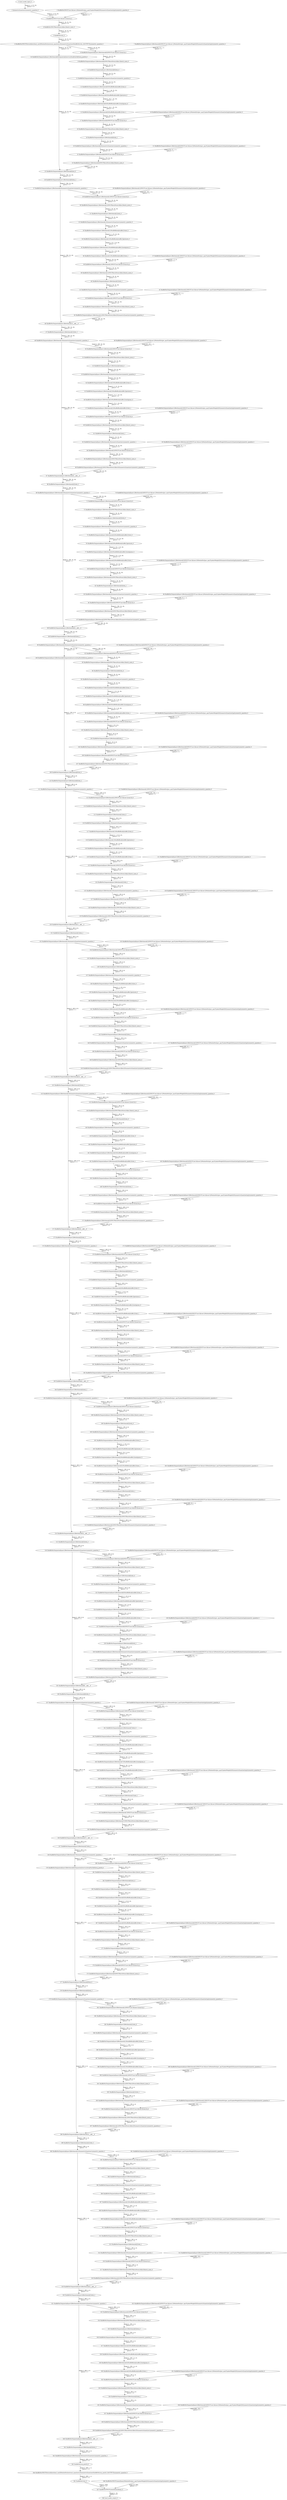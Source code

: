 strict digraph  {
"0 /nncf_model_input_0" [id=0, type=nncf_model_input];
"1 SymmetricQuantizer/symmetric_quantize_0" [id=1, type=symmetric_quantize];
"2 ShuffleNet/NNCFConv2d[conv1]/ModuleDict[pre_ops]/UpdateWeight[0]/SymmetricQuantizer[op]/symmetric_quantize_0" [id=2, type=symmetric_quantize];
"3 ShuffleNet/NNCFConv2d[conv1]/conv2d_0" [id=3, type=conv2d];
"4 ShuffleNet/NNCFBatchNorm2d[bn1]/batch_norm_0" [id=4, type=batch_norm];
"5 ShuffleNet/relu_0" [id=5, type=relu];
"6 ShuffleNet/NNCFNetworkInterface[_nncf]/ModuleDict[external_quantizers]/SymmetricQuantizer[ShuffleNet/relu_0|OUTPUT]/symmetric_quantize_0" [id=6, type=symmetric_quantize];
"7 ShuffleNet/Sequential[layer1]/Bottleneck[0]/NNCFConv2d[conv1]/ModuleDict[pre_ops]/UpdateWeight[0]/SymmetricQuantizer[op]/symmetric_quantize_0" [id=7, type=symmetric_quantize];
"8 ShuffleNet/Sequential[layer1]/Bottleneck[0]/NNCFConv2d[conv1]/conv2d_0" [id=8, type=conv2d];
"9 ShuffleNet/Sequential[layer1]/Bottleneck[0]/NNCFBatchNorm2d[bn1]/batch_norm_0" [id=9, type=batch_norm];
"10 ShuffleNet/Sequential[layer1]/Bottleneck[0]/relu_0" [id=10, type=relu];
"11 ShuffleNet/Sequential[layer1]/Bottleneck[0]/SymmetricQuantizer/symmetric_quantize_0" [id=11, type=symmetric_quantize];
"12 ShuffleNet/Sequential[layer1]/Bottleneck[0]/ShuffleBlock[shuffle1]/view_0" [id=12, type=view];
"13 ShuffleNet/Sequential[layer1]/Bottleneck[0]/ShuffleBlock[shuffle1]/permute_0" [id=13, type=permute];
"14 ShuffleNet/Sequential[layer1]/Bottleneck[0]/ShuffleBlock[shuffle1]/contiguous_0" [id=14, type=contiguous];
"15 ShuffleNet/Sequential[layer1]/Bottleneck[0]/ShuffleBlock[shuffle1]/view_1" [id=15, type=view];
"16 ShuffleNet/Sequential[layer1]/Bottleneck[0]/NNCFConv2d[conv2]/ModuleDict[pre_ops]/UpdateWeight[0]/SymmetricQuantizer[op]/symmetric_quantize_0" [id=16, type=symmetric_quantize];
"17 ShuffleNet/Sequential[layer1]/Bottleneck[0]/NNCFConv2d[conv2]/conv2d_0" [id=17, type=conv2d];
"18 ShuffleNet/Sequential[layer1]/Bottleneck[0]/NNCFBatchNorm2d[bn2]/batch_norm_0" [id=18, type=batch_norm];
"19 ShuffleNet/Sequential[layer1]/Bottleneck[0]/relu_1" [id=19, type=relu];
"20 ShuffleNet/Sequential[layer1]/Bottleneck[0]/SymmetricQuantizer/symmetric_quantize_1" [id=20, type=symmetric_quantize];
"21 ShuffleNet/Sequential[layer1]/Bottleneck[0]/NNCFConv2d[conv3]/ModuleDict[pre_ops]/UpdateWeight[0]/SymmetricQuantizer[op]/symmetric_quantize_0" [id=21, type=symmetric_quantize];
"22 ShuffleNet/Sequential[layer1]/Bottleneck[0]/NNCFConv2d[conv3]/conv2d_0" [id=22, type=conv2d];
"23 ShuffleNet/Sequential[layer1]/Bottleneck[0]/NNCFBatchNorm2d[bn3]/batch_norm_0" [id=23, type=batch_norm];
"24 ShuffleNet/Sequential[layer1]/Bottleneck[0]/Sequential[shortcut]/AvgPool2d[0]/avg_pool2d_0" [id=24, type=avg_pool2d];
"25 ShuffleNet/Sequential[layer1]/Bottleneck[0]/cat_0" [id=25, type=cat];
"26 ShuffleNet/Sequential[layer1]/Bottleneck[0]/relu_2" [id=26, type=relu];
"27 ShuffleNet/Sequential[layer1]/Bottleneck[0]/SymmetricQuantizer/symmetric_quantize_2" [id=27, type=symmetric_quantize];
"28 ShuffleNet/Sequential[layer1]/Bottleneck[1]/NNCFConv2d[conv1]/ModuleDict[pre_ops]/UpdateWeight[0]/SymmetricQuantizer[op]/symmetric_quantize_0" [id=28, type=symmetric_quantize];
"29 ShuffleNet/Sequential[layer1]/Bottleneck[1]/NNCFConv2d[conv1]/conv2d_0" [id=29, type=conv2d];
"30 ShuffleNet/Sequential[layer1]/Bottleneck[1]/NNCFBatchNorm2d[bn1]/batch_norm_0" [id=30, type=batch_norm];
"31 ShuffleNet/Sequential[layer1]/Bottleneck[1]/relu_0" [id=31, type=relu];
"32 ShuffleNet/Sequential[layer1]/Bottleneck[1]/SymmetricQuantizer/symmetric_quantize_0" [id=32, type=symmetric_quantize];
"33 ShuffleNet/Sequential[layer1]/Bottleneck[1]/ShuffleBlock[shuffle1]/view_0" [id=33, type=view];
"34 ShuffleNet/Sequential[layer1]/Bottleneck[1]/ShuffleBlock[shuffle1]/permute_0" [id=34, type=permute];
"35 ShuffleNet/Sequential[layer1]/Bottleneck[1]/ShuffleBlock[shuffle1]/contiguous_0" [id=35, type=contiguous];
"36 ShuffleNet/Sequential[layer1]/Bottleneck[1]/ShuffleBlock[shuffle1]/view_1" [id=36, type=view];
"37 ShuffleNet/Sequential[layer1]/Bottleneck[1]/NNCFConv2d[conv2]/ModuleDict[pre_ops]/UpdateWeight[0]/SymmetricQuantizer[op]/symmetric_quantize_0" [id=37, type=symmetric_quantize];
"38 ShuffleNet/Sequential[layer1]/Bottleneck[1]/NNCFConv2d[conv2]/conv2d_0" [id=38, type=conv2d];
"39 ShuffleNet/Sequential[layer1]/Bottleneck[1]/NNCFBatchNorm2d[bn2]/batch_norm_0" [id=39, type=batch_norm];
"40 ShuffleNet/Sequential[layer1]/Bottleneck[1]/relu_1" [id=40, type=relu];
"41 ShuffleNet/Sequential[layer1]/Bottleneck[1]/SymmetricQuantizer/symmetric_quantize_1" [id=41, type=symmetric_quantize];
"42 ShuffleNet/Sequential[layer1]/Bottleneck[1]/NNCFConv2d[conv3]/ModuleDict[pre_ops]/UpdateWeight[0]/SymmetricQuantizer[op]/symmetric_quantize_0" [id=42, type=symmetric_quantize];
"43 ShuffleNet/Sequential[layer1]/Bottleneck[1]/NNCFConv2d[conv3]/conv2d_0" [id=43, type=conv2d];
"44 ShuffleNet/Sequential[layer1]/Bottleneck[1]/NNCFBatchNorm2d[bn3]/batch_norm_0" [id=44, type=batch_norm];
"45 ShuffleNet/Sequential[layer1]/Bottleneck[1]/NNCFBatchNorm2d[bn3]/SymmetricQuantizer/symmetric_quantize_0" [id=45, type=symmetric_quantize];
"46 ShuffleNet/Sequential[layer1]/Bottleneck[1]/__add___0" [id=46, type=__add__];
"47 ShuffleNet/Sequential[layer1]/Bottleneck[1]/relu_2" [id=47, type=relu];
"48 ShuffleNet/Sequential[layer1]/Bottleneck[1]/SymmetricQuantizer/symmetric_quantize_2" [id=48, type=symmetric_quantize];
"49 ShuffleNet/Sequential[layer1]/Bottleneck[2]/NNCFConv2d[conv1]/ModuleDict[pre_ops]/UpdateWeight[0]/SymmetricQuantizer[op]/symmetric_quantize_0" [id=49, type=symmetric_quantize];
"50 ShuffleNet/Sequential[layer1]/Bottleneck[2]/NNCFConv2d[conv1]/conv2d_0" [id=50, type=conv2d];
"51 ShuffleNet/Sequential[layer1]/Bottleneck[2]/NNCFBatchNorm2d[bn1]/batch_norm_0" [id=51, type=batch_norm];
"52 ShuffleNet/Sequential[layer1]/Bottleneck[2]/relu_0" [id=52, type=relu];
"53 ShuffleNet/Sequential[layer1]/Bottleneck[2]/SymmetricQuantizer/symmetric_quantize_0" [id=53, type=symmetric_quantize];
"54 ShuffleNet/Sequential[layer1]/Bottleneck[2]/ShuffleBlock[shuffle1]/view_0" [id=54, type=view];
"55 ShuffleNet/Sequential[layer1]/Bottleneck[2]/ShuffleBlock[shuffle1]/permute_0" [id=55, type=permute];
"56 ShuffleNet/Sequential[layer1]/Bottleneck[2]/ShuffleBlock[shuffle1]/contiguous_0" [id=56, type=contiguous];
"57 ShuffleNet/Sequential[layer1]/Bottleneck[2]/ShuffleBlock[shuffle1]/view_1" [id=57, type=view];
"58 ShuffleNet/Sequential[layer1]/Bottleneck[2]/NNCFConv2d[conv2]/ModuleDict[pre_ops]/UpdateWeight[0]/SymmetricQuantizer[op]/symmetric_quantize_0" [id=58, type=symmetric_quantize];
"59 ShuffleNet/Sequential[layer1]/Bottleneck[2]/NNCFConv2d[conv2]/conv2d_0" [id=59, type=conv2d];
"60 ShuffleNet/Sequential[layer1]/Bottleneck[2]/NNCFBatchNorm2d[bn2]/batch_norm_0" [id=60, type=batch_norm];
"61 ShuffleNet/Sequential[layer1]/Bottleneck[2]/relu_1" [id=61, type=relu];
"62 ShuffleNet/Sequential[layer1]/Bottleneck[2]/SymmetricQuantizer/symmetric_quantize_1" [id=62, type=symmetric_quantize];
"63 ShuffleNet/Sequential[layer1]/Bottleneck[2]/NNCFConv2d[conv3]/ModuleDict[pre_ops]/UpdateWeight[0]/SymmetricQuantizer[op]/symmetric_quantize_0" [id=63, type=symmetric_quantize];
"64 ShuffleNet/Sequential[layer1]/Bottleneck[2]/NNCFConv2d[conv3]/conv2d_0" [id=64, type=conv2d];
"65 ShuffleNet/Sequential[layer1]/Bottleneck[2]/NNCFBatchNorm2d[bn3]/batch_norm_0" [id=65, type=batch_norm];
"66 ShuffleNet/Sequential[layer1]/Bottleneck[2]/NNCFBatchNorm2d[bn3]/SymmetricQuantizer/symmetric_quantize_0" [id=66, type=symmetric_quantize];
"67 ShuffleNet/Sequential[layer1]/Bottleneck[2]/__add___0" [id=67, type=__add__];
"68 ShuffleNet/Sequential[layer1]/Bottleneck[2]/relu_2" [id=68, type=relu];
"69 ShuffleNet/Sequential[layer1]/Bottleneck[2]/SymmetricQuantizer/symmetric_quantize_2" [id=69, type=symmetric_quantize];
"70 ShuffleNet/Sequential[layer1]/Bottleneck[3]/NNCFConv2d[conv1]/ModuleDict[pre_ops]/UpdateWeight[0]/SymmetricQuantizer[op]/symmetric_quantize_0" [id=70, type=symmetric_quantize];
"71 ShuffleNet/Sequential[layer1]/Bottleneck[3]/NNCFConv2d[conv1]/conv2d_0" [id=71, type=conv2d];
"72 ShuffleNet/Sequential[layer1]/Bottleneck[3]/NNCFBatchNorm2d[bn1]/batch_norm_0" [id=72, type=batch_norm];
"73 ShuffleNet/Sequential[layer1]/Bottleneck[3]/relu_0" [id=73, type=relu];
"74 ShuffleNet/Sequential[layer1]/Bottleneck[3]/SymmetricQuantizer/symmetric_quantize_0" [id=74, type=symmetric_quantize];
"75 ShuffleNet/Sequential[layer1]/Bottleneck[3]/ShuffleBlock[shuffle1]/view_0" [id=75, type=view];
"76 ShuffleNet/Sequential[layer1]/Bottleneck[3]/ShuffleBlock[shuffle1]/permute_0" [id=76, type=permute];
"77 ShuffleNet/Sequential[layer1]/Bottleneck[3]/ShuffleBlock[shuffle1]/contiguous_0" [id=77, type=contiguous];
"78 ShuffleNet/Sequential[layer1]/Bottleneck[3]/ShuffleBlock[shuffle1]/view_1" [id=78, type=view];
"79 ShuffleNet/Sequential[layer1]/Bottleneck[3]/NNCFConv2d[conv2]/ModuleDict[pre_ops]/UpdateWeight[0]/SymmetricQuantizer[op]/symmetric_quantize_0" [id=79, type=symmetric_quantize];
"80 ShuffleNet/Sequential[layer1]/Bottleneck[3]/NNCFConv2d[conv2]/conv2d_0" [id=80, type=conv2d];
"81 ShuffleNet/Sequential[layer1]/Bottleneck[3]/NNCFBatchNorm2d[bn2]/batch_norm_0" [id=81, type=batch_norm];
"82 ShuffleNet/Sequential[layer1]/Bottleneck[3]/relu_1" [id=82, type=relu];
"83 ShuffleNet/Sequential[layer1]/Bottleneck[3]/SymmetricQuantizer/symmetric_quantize_1" [id=83, type=symmetric_quantize];
"84 ShuffleNet/Sequential[layer1]/Bottleneck[3]/NNCFConv2d[conv3]/ModuleDict[pre_ops]/UpdateWeight[0]/SymmetricQuantizer[op]/symmetric_quantize_0" [id=84, type=symmetric_quantize];
"85 ShuffleNet/Sequential[layer1]/Bottleneck[3]/NNCFConv2d[conv3]/conv2d_0" [id=85, type=conv2d];
"86 ShuffleNet/Sequential[layer1]/Bottleneck[3]/NNCFBatchNorm2d[bn3]/batch_norm_0" [id=86, type=batch_norm];
"87 ShuffleNet/Sequential[layer1]/Bottleneck[3]/NNCFBatchNorm2d[bn3]/SymmetricQuantizer/symmetric_quantize_0" [id=87, type=symmetric_quantize];
"88 ShuffleNet/Sequential[layer1]/Bottleneck[3]/__add___0" [id=88, type=__add__];
"89 ShuffleNet/Sequential[layer1]/Bottleneck[3]/relu_2" [id=89, type=relu];
"90 ShuffleNet/Sequential[layer1]/Bottleneck[3]/SymmetricQuantizer/symmetric_quantize_2" [id=90, type=symmetric_quantize];
"91 ShuffleNet/Sequential[layer2]/Bottleneck[0]/NNCFConv2d[conv1]/ModuleDict[pre_ops]/UpdateWeight[0]/SymmetricQuantizer[op]/symmetric_quantize_0" [id=91, type=symmetric_quantize];
"92 ShuffleNet/Sequential[layer2]/Bottleneck[0]/NNCFConv2d[conv1]/conv2d_0" [id=92, type=conv2d];
"93 ShuffleNet/Sequential[layer2]/Bottleneck[0]/NNCFBatchNorm2d[bn1]/batch_norm_0" [id=93, type=batch_norm];
"94 ShuffleNet/Sequential[layer2]/Bottleneck[0]/relu_0" [id=94, type=relu];
"95 ShuffleNet/Sequential[layer2]/Bottleneck[0]/SymmetricQuantizer/symmetric_quantize_0" [id=95, type=symmetric_quantize];
"96 ShuffleNet/Sequential[layer2]/Bottleneck[0]/ShuffleBlock[shuffle1]/view_0" [id=96, type=view];
"97 ShuffleNet/Sequential[layer2]/Bottleneck[0]/ShuffleBlock[shuffle1]/permute_0" [id=97, type=permute];
"98 ShuffleNet/Sequential[layer2]/Bottleneck[0]/ShuffleBlock[shuffle1]/contiguous_0" [id=98, type=contiguous];
"99 ShuffleNet/Sequential[layer2]/Bottleneck[0]/ShuffleBlock[shuffle1]/view_1" [id=99, type=view];
"100 ShuffleNet/Sequential[layer2]/Bottleneck[0]/NNCFConv2d[conv2]/ModuleDict[pre_ops]/UpdateWeight[0]/SymmetricQuantizer[op]/symmetric_quantize_0" [id=100, type=symmetric_quantize];
"101 ShuffleNet/Sequential[layer2]/Bottleneck[0]/NNCFConv2d[conv2]/conv2d_0" [id=101, type=conv2d];
"102 ShuffleNet/Sequential[layer2]/Bottleneck[0]/NNCFBatchNorm2d[bn2]/batch_norm_0" [id=102, type=batch_norm];
"103 ShuffleNet/Sequential[layer2]/Bottleneck[0]/relu_1" [id=103, type=relu];
"104 ShuffleNet/Sequential[layer2]/Bottleneck[0]/SymmetricQuantizer/symmetric_quantize_1" [id=104, type=symmetric_quantize];
"105 ShuffleNet/Sequential[layer2]/Bottleneck[0]/NNCFConv2d[conv3]/ModuleDict[pre_ops]/UpdateWeight[0]/SymmetricQuantizer[op]/symmetric_quantize_0" [id=105, type=symmetric_quantize];
"106 ShuffleNet/Sequential[layer2]/Bottleneck[0]/NNCFConv2d[conv3]/conv2d_0" [id=106, type=conv2d];
"107 ShuffleNet/Sequential[layer2]/Bottleneck[0]/NNCFBatchNorm2d[bn3]/batch_norm_0" [id=107, type=batch_norm];
"108 ShuffleNet/Sequential[layer2]/Bottleneck[0]/Sequential[shortcut]/AvgPool2d[0]/avg_pool2d_0" [id=108, type=avg_pool2d];
"109 ShuffleNet/Sequential[layer2]/Bottleneck[0]/cat_0" [id=109, type=cat];
"110 ShuffleNet/Sequential[layer2]/Bottleneck[0]/relu_2" [id=110, type=relu];
"111 ShuffleNet/Sequential[layer2]/Bottleneck[0]/SymmetricQuantizer/symmetric_quantize_2" [id=111, type=symmetric_quantize];
"112 ShuffleNet/Sequential[layer2]/Bottleneck[1]/NNCFConv2d[conv1]/ModuleDict[pre_ops]/UpdateWeight[0]/SymmetricQuantizer[op]/symmetric_quantize_0" [id=112, type=symmetric_quantize];
"113 ShuffleNet/Sequential[layer2]/Bottleneck[1]/NNCFConv2d[conv1]/conv2d_0" [id=113, type=conv2d];
"114 ShuffleNet/Sequential[layer2]/Bottleneck[1]/NNCFBatchNorm2d[bn1]/batch_norm_0" [id=114, type=batch_norm];
"115 ShuffleNet/Sequential[layer2]/Bottleneck[1]/relu_0" [id=115, type=relu];
"116 ShuffleNet/Sequential[layer2]/Bottleneck[1]/SymmetricQuantizer/symmetric_quantize_0" [id=116, type=symmetric_quantize];
"117 ShuffleNet/Sequential[layer2]/Bottleneck[1]/ShuffleBlock[shuffle1]/view_0" [id=117, type=view];
"118 ShuffleNet/Sequential[layer2]/Bottleneck[1]/ShuffleBlock[shuffle1]/permute_0" [id=118, type=permute];
"119 ShuffleNet/Sequential[layer2]/Bottleneck[1]/ShuffleBlock[shuffle1]/contiguous_0" [id=119, type=contiguous];
"120 ShuffleNet/Sequential[layer2]/Bottleneck[1]/ShuffleBlock[shuffle1]/view_1" [id=120, type=view];
"121 ShuffleNet/Sequential[layer2]/Bottleneck[1]/NNCFConv2d[conv2]/ModuleDict[pre_ops]/UpdateWeight[0]/SymmetricQuantizer[op]/symmetric_quantize_0" [id=121, type=symmetric_quantize];
"122 ShuffleNet/Sequential[layer2]/Bottleneck[1]/NNCFConv2d[conv2]/conv2d_0" [id=122, type=conv2d];
"123 ShuffleNet/Sequential[layer2]/Bottleneck[1]/NNCFBatchNorm2d[bn2]/batch_norm_0" [id=123, type=batch_norm];
"124 ShuffleNet/Sequential[layer2]/Bottleneck[1]/relu_1" [id=124, type=relu];
"125 ShuffleNet/Sequential[layer2]/Bottleneck[1]/SymmetricQuantizer/symmetric_quantize_1" [id=125, type=symmetric_quantize];
"126 ShuffleNet/Sequential[layer2]/Bottleneck[1]/NNCFConv2d[conv3]/ModuleDict[pre_ops]/UpdateWeight[0]/SymmetricQuantizer[op]/symmetric_quantize_0" [id=126, type=symmetric_quantize];
"127 ShuffleNet/Sequential[layer2]/Bottleneck[1]/NNCFConv2d[conv3]/conv2d_0" [id=127, type=conv2d];
"128 ShuffleNet/Sequential[layer2]/Bottleneck[1]/NNCFBatchNorm2d[bn3]/batch_norm_0" [id=128, type=batch_norm];
"129 ShuffleNet/Sequential[layer2]/Bottleneck[1]/NNCFBatchNorm2d[bn3]/SymmetricQuantizer/symmetric_quantize_0" [id=129, type=symmetric_quantize];
"130 ShuffleNet/Sequential[layer2]/Bottleneck[1]/__add___0" [id=130, type=__add__];
"131 ShuffleNet/Sequential[layer2]/Bottleneck[1]/relu_2" [id=131, type=relu];
"132 ShuffleNet/Sequential[layer2]/Bottleneck[1]/SymmetricQuantizer/symmetric_quantize_2" [id=132, type=symmetric_quantize];
"133 ShuffleNet/Sequential[layer2]/Bottleneck[2]/NNCFConv2d[conv1]/ModuleDict[pre_ops]/UpdateWeight[0]/SymmetricQuantizer[op]/symmetric_quantize_0" [id=133, type=symmetric_quantize];
"134 ShuffleNet/Sequential[layer2]/Bottleneck[2]/NNCFConv2d[conv1]/conv2d_0" [id=134, type=conv2d];
"135 ShuffleNet/Sequential[layer2]/Bottleneck[2]/NNCFBatchNorm2d[bn1]/batch_norm_0" [id=135, type=batch_norm];
"136 ShuffleNet/Sequential[layer2]/Bottleneck[2]/relu_0" [id=136, type=relu];
"137 ShuffleNet/Sequential[layer2]/Bottleneck[2]/SymmetricQuantizer/symmetric_quantize_0" [id=137, type=symmetric_quantize];
"138 ShuffleNet/Sequential[layer2]/Bottleneck[2]/ShuffleBlock[shuffle1]/view_0" [id=138, type=view];
"139 ShuffleNet/Sequential[layer2]/Bottleneck[2]/ShuffleBlock[shuffle1]/permute_0" [id=139, type=permute];
"140 ShuffleNet/Sequential[layer2]/Bottleneck[2]/ShuffleBlock[shuffle1]/contiguous_0" [id=140, type=contiguous];
"141 ShuffleNet/Sequential[layer2]/Bottleneck[2]/ShuffleBlock[shuffle1]/view_1" [id=141, type=view];
"142 ShuffleNet/Sequential[layer2]/Bottleneck[2]/NNCFConv2d[conv2]/ModuleDict[pre_ops]/UpdateWeight[0]/SymmetricQuantizer[op]/symmetric_quantize_0" [id=142, type=symmetric_quantize];
"143 ShuffleNet/Sequential[layer2]/Bottleneck[2]/NNCFConv2d[conv2]/conv2d_0" [id=143, type=conv2d];
"144 ShuffleNet/Sequential[layer2]/Bottleneck[2]/NNCFBatchNorm2d[bn2]/batch_norm_0" [id=144, type=batch_norm];
"145 ShuffleNet/Sequential[layer2]/Bottleneck[2]/relu_1" [id=145, type=relu];
"146 ShuffleNet/Sequential[layer2]/Bottleneck[2]/SymmetricQuantizer/symmetric_quantize_1" [id=146, type=symmetric_quantize];
"147 ShuffleNet/Sequential[layer2]/Bottleneck[2]/NNCFConv2d[conv3]/ModuleDict[pre_ops]/UpdateWeight[0]/SymmetricQuantizer[op]/symmetric_quantize_0" [id=147, type=symmetric_quantize];
"148 ShuffleNet/Sequential[layer2]/Bottleneck[2]/NNCFConv2d[conv3]/conv2d_0" [id=148, type=conv2d];
"149 ShuffleNet/Sequential[layer2]/Bottleneck[2]/NNCFBatchNorm2d[bn3]/batch_norm_0" [id=149, type=batch_norm];
"150 ShuffleNet/Sequential[layer2]/Bottleneck[2]/NNCFBatchNorm2d[bn3]/SymmetricQuantizer/symmetric_quantize_0" [id=150, type=symmetric_quantize];
"151 ShuffleNet/Sequential[layer2]/Bottleneck[2]/__add___0" [id=151, type=__add__];
"152 ShuffleNet/Sequential[layer2]/Bottleneck[2]/relu_2" [id=152, type=relu];
"153 ShuffleNet/Sequential[layer2]/Bottleneck[2]/SymmetricQuantizer/symmetric_quantize_2" [id=153, type=symmetric_quantize];
"154 ShuffleNet/Sequential[layer2]/Bottleneck[3]/NNCFConv2d[conv1]/ModuleDict[pre_ops]/UpdateWeight[0]/SymmetricQuantizer[op]/symmetric_quantize_0" [id=154, type=symmetric_quantize];
"155 ShuffleNet/Sequential[layer2]/Bottleneck[3]/NNCFConv2d[conv1]/conv2d_0" [id=155, type=conv2d];
"156 ShuffleNet/Sequential[layer2]/Bottleneck[3]/NNCFBatchNorm2d[bn1]/batch_norm_0" [id=156, type=batch_norm];
"157 ShuffleNet/Sequential[layer2]/Bottleneck[3]/relu_0" [id=157, type=relu];
"158 ShuffleNet/Sequential[layer2]/Bottleneck[3]/SymmetricQuantizer/symmetric_quantize_0" [id=158, type=symmetric_quantize];
"159 ShuffleNet/Sequential[layer2]/Bottleneck[3]/ShuffleBlock[shuffle1]/view_0" [id=159, type=view];
"160 ShuffleNet/Sequential[layer2]/Bottleneck[3]/ShuffleBlock[shuffle1]/permute_0" [id=160, type=permute];
"161 ShuffleNet/Sequential[layer2]/Bottleneck[3]/ShuffleBlock[shuffle1]/contiguous_0" [id=161, type=contiguous];
"162 ShuffleNet/Sequential[layer2]/Bottleneck[3]/ShuffleBlock[shuffle1]/view_1" [id=162, type=view];
"163 ShuffleNet/Sequential[layer2]/Bottleneck[3]/NNCFConv2d[conv2]/ModuleDict[pre_ops]/UpdateWeight[0]/SymmetricQuantizer[op]/symmetric_quantize_0" [id=163, type=symmetric_quantize];
"164 ShuffleNet/Sequential[layer2]/Bottleneck[3]/NNCFConv2d[conv2]/conv2d_0" [id=164, type=conv2d];
"165 ShuffleNet/Sequential[layer2]/Bottleneck[3]/NNCFBatchNorm2d[bn2]/batch_norm_0" [id=165, type=batch_norm];
"166 ShuffleNet/Sequential[layer2]/Bottleneck[3]/relu_1" [id=166, type=relu];
"167 ShuffleNet/Sequential[layer2]/Bottleneck[3]/SymmetricQuantizer/symmetric_quantize_1" [id=167, type=symmetric_quantize];
"168 ShuffleNet/Sequential[layer2]/Bottleneck[3]/NNCFConv2d[conv3]/ModuleDict[pre_ops]/UpdateWeight[0]/SymmetricQuantizer[op]/symmetric_quantize_0" [id=168, type=symmetric_quantize];
"169 ShuffleNet/Sequential[layer2]/Bottleneck[3]/NNCFConv2d[conv3]/conv2d_0" [id=169, type=conv2d];
"170 ShuffleNet/Sequential[layer2]/Bottleneck[3]/NNCFBatchNorm2d[bn3]/batch_norm_0" [id=170, type=batch_norm];
"171 ShuffleNet/Sequential[layer2]/Bottleneck[3]/NNCFBatchNorm2d[bn3]/SymmetricQuantizer/symmetric_quantize_0" [id=171, type=symmetric_quantize];
"172 ShuffleNet/Sequential[layer2]/Bottleneck[3]/__add___0" [id=172, type=__add__];
"173 ShuffleNet/Sequential[layer2]/Bottleneck[3]/relu_2" [id=173, type=relu];
"174 ShuffleNet/Sequential[layer2]/Bottleneck[3]/SymmetricQuantizer/symmetric_quantize_2" [id=174, type=symmetric_quantize];
"175 ShuffleNet/Sequential[layer2]/Bottleneck[4]/NNCFConv2d[conv1]/ModuleDict[pre_ops]/UpdateWeight[0]/SymmetricQuantizer[op]/symmetric_quantize_0" [id=175, type=symmetric_quantize];
"176 ShuffleNet/Sequential[layer2]/Bottleneck[4]/NNCFConv2d[conv1]/conv2d_0" [id=176, type=conv2d];
"177 ShuffleNet/Sequential[layer2]/Bottleneck[4]/NNCFBatchNorm2d[bn1]/batch_norm_0" [id=177, type=batch_norm];
"178 ShuffleNet/Sequential[layer2]/Bottleneck[4]/relu_0" [id=178, type=relu];
"179 ShuffleNet/Sequential[layer2]/Bottleneck[4]/SymmetricQuantizer/symmetric_quantize_0" [id=179, type=symmetric_quantize];
"180 ShuffleNet/Sequential[layer2]/Bottleneck[4]/ShuffleBlock[shuffle1]/view_0" [id=180, type=view];
"181 ShuffleNet/Sequential[layer2]/Bottleneck[4]/ShuffleBlock[shuffle1]/permute_0" [id=181, type=permute];
"182 ShuffleNet/Sequential[layer2]/Bottleneck[4]/ShuffleBlock[shuffle1]/contiguous_0" [id=182, type=contiguous];
"183 ShuffleNet/Sequential[layer2]/Bottleneck[4]/ShuffleBlock[shuffle1]/view_1" [id=183, type=view];
"184 ShuffleNet/Sequential[layer2]/Bottleneck[4]/NNCFConv2d[conv2]/ModuleDict[pre_ops]/UpdateWeight[0]/SymmetricQuantizer[op]/symmetric_quantize_0" [id=184, type=symmetric_quantize];
"185 ShuffleNet/Sequential[layer2]/Bottleneck[4]/NNCFConv2d[conv2]/conv2d_0" [id=185, type=conv2d];
"186 ShuffleNet/Sequential[layer2]/Bottleneck[4]/NNCFBatchNorm2d[bn2]/batch_norm_0" [id=186, type=batch_norm];
"187 ShuffleNet/Sequential[layer2]/Bottleneck[4]/relu_1" [id=187, type=relu];
"188 ShuffleNet/Sequential[layer2]/Bottleneck[4]/SymmetricQuantizer/symmetric_quantize_1" [id=188, type=symmetric_quantize];
"189 ShuffleNet/Sequential[layer2]/Bottleneck[4]/NNCFConv2d[conv3]/ModuleDict[pre_ops]/UpdateWeight[0]/SymmetricQuantizer[op]/symmetric_quantize_0" [id=189, type=symmetric_quantize];
"190 ShuffleNet/Sequential[layer2]/Bottleneck[4]/NNCFConv2d[conv3]/conv2d_0" [id=190, type=conv2d];
"191 ShuffleNet/Sequential[layer2]/Bottleneck[4]/NNCFBatchNorm2d[bn3]/batch_norm_0" [id=191, type=batch_norm];
"192 ShuffleNet/Sequential[layer2]/Bottleneck[4]/NNCFBatchNorm2d[bn3]/SymmetricQuantizer/symmetric_quantize_0" [id=192, type=symmetric_quantize];
"193 ShuffleNet/Sequential[layer2]/Bottleneck[4]/__add___0" [id=193, type=__add__];
"194 ShuffleNet/Sequential[layer2]/Bottleneck[4]/relu_2" [id=194, type=relu];
"195 ShuffleNet/Sequential[layer2]/Bottleneck[4]/SymmetricQuantizer/symmetric_quantize_2" [id=195, type=symmetric_quantize];
"196 ShuffleNet/Sequential[layer2]/Bottleneck[5]/NNCFConv2d[conv1]/ModuleDict[pre_ops]/UpdateWeight[0]/SymmetricQuantizer[op]/symmetric_quantize_0" [id=196, type=symmetric_quantize];
"197 ShuffleNet/Sequential[layer2]/Bottleneck[5]/NNCFConv2d[conv1]/conv2d_0" [id=197, type=conv2d];
"198 ShuffleNet/Sequential[layer2]/Bottleneck[5]/NNCFBatchNorm2d[bn1]/batch_norm_0" [id=198, type=batch_norm];
"199 ShuffleNet/Sequential[layer2]/Bottleneck[5]/relu_0" [id=199, type=relu];
"200 ShuffleNet/Sequential[layer2]/Bottleneck[5]/SymmetricQuantizer/symmetric_quantize_0" [id=200, type=symmetric_quantize];
"201 ShuffleNet/Sequential[layer2]/Bottleneck[5]/ShuffleBlock[shuffle1]/view_0" [id=201, type=view];
"202 ShuffleNet/Sequential[layer2]/Bottleneck[5]/ShuffleBlock[shuffle1]/permute_0" [id=202, type=permute];
"203 ShuffleNet/Sequential[layer2]/Bottleneck[5]/ShuffleBlock[shuffle1]/contiguous_0" [id=203, type=contiguous];
"204 ShuffleNet/Sequential[layer2]/Bottleneck[5]/ShuffleBlock[shuffle1]/view_1" [id=204, type=view];
"205 ShuffleNet/Sequential[layer2]/Bottleneck[5]/NNCFConv2d[conv2]/ModuleDict[pre_ops]/UpdateWeight[0]/SymmetricQuantizer[op]/symmetric_quantize_0" [id=205, type=symmetric_quantize];
"206 ShuffleNet/Sequential[layer2]/Bottleneck[5]/NNCFConv2d[conv2]/conv2d_0" [id=206, type=conv2d];
"207 ShuffleNet/Sequential[layer2]/Bottleneck[5]/NNCFBatchNorm2d[bn2]/batch_norm_0" [id=207, type=batch_norm];
"208 ShuffleNet/Sequential[layer2]/Bottleneck[5]/relu_1" [id=208, type=relu];
"209 ShuffleNet/Sequential[layer2]/Bottleneck[5]/SymmetricQuantizer/symmetric_quantize_1" [id=209, type=symmetric_quantize];
"210 ShuffleNet/Sequential[layer2]/Bottleneck[5]/NNCFConv2d[conv3]/ModuleDict[pre_ops]/UpdateWeight[0]/SymmetricQuantizer[op]/symmetric_quantize_0" [id=210, type=symmetric_quantize];
"211 ShuffleNet/Sequential[layer2]/Bottleneck[5]/NNCFConv2d[conv3]/conv2d_0" [id=211, type=conv2d];
"212 ShuffleNet/Sequential[layer2]/Bottleneck[5]/NNCFBatchNorm2d[bn3]/batch_norm_0" [id=212, type=batch_norm];
"213 ShuffleNet/Sequential[layer2]/Bottleneck[5]/NNCFBatchNorm2d[bn3]/SymmetricQuantizer/symmetric_quantize_0" [id=213, type=symmetric_quantize];
"214 ShuffleNet/Sequential[layer2]/Bottleneck[5]/__add___0" [id=214, type=__add__];
"215 ShuffleNet/Sequential[layer2]/Bottleneck[5]/relu_2" [id=215, type=relu];
"216 ShuffleNet/Sequential[layer2]/Bottleneck[5]/SymmetricQuantizer/symmetric_quantize_2" [id=216, type=symmetric_quantize];
"217 ShuffleNet/Sequential[layer2]/Bottleneck[6]/NNCFConv2d[conv1]/ModuleDict[pre_ops]/UpdateWeight[0]/SymmetricQuantizer[op]/symmetric_quantize_0" [id=217, type=symmetric_quantize];
"218 ShuffleNet/Sequential[layer2]/Bottleneck[6]/NNCFConv2d[conv1]/conv2d_0" [id=218, type=conv2d];
"219 ShuffleNet/Sequential[layer2]/Bottleneck[6]/NNCFBatchNorm2d[bn1]/batch_norm_0" [id=219, type=batch_norm];
"220 ShuffleNet/Sequential[layer2]/Bottleneck[6]/relu_0" [id=220, type=relu];
"221 ShuffleNet/Sequential[layer2]/Bottleneck[6]/SymmetricQuantizer/symmetric_quantize_0" [id=221, type=symmetric_quantize];
"222 ShuffleNet/Sequential[layer2]/Bottleneck[6]/ShuffleBlock[shuffle1]/view_0" [id=222, type=view];
"223 ShuffleNet/Sequential[layer2]/Bottleneck[6]/ShuffleBlock[shuffle1]/permute_0" [id=223, type=permute];
"224 ShuffleNet/Sequential[layer2]/Bottleneck[6]/ShuffleBlock[shuffle1]/contiguous_0" [id=224, type=contiguous];
"225 ShuffleNet/Sequential[layer2]/Bottleneck[6]/ShuffleBlock[shuffle1]/view_1" [id=225, type=view];
"226 ShuffleNet/Sequential[layer2]/Bottleneck[6]/NNCFConv2d[conv2]/ModuleDict[pre_ops]/UpdateWeight[0]/SymmetricQuantizer[op]/symmetric_quantize_0" [id=226, type=symmetric_quantize];
"227 ShuffleNet/Sequential[layer2]/Bottleneck[6]/NNCFConv2d[conv2]/conv2d_0" [id=227, type=conv2d];
"228 ShuffleNet/Sequential[layer2]/Bottleneck[6]/NNCFBatchNorm2d[bn2]/batch_norm_0" [id=228, type=batch_norm];
"229 ShuffleNet/Sequential[layer2]/Bottleneck[6]/relu_1" [id=229, type=relu];
"230 ShuffleNet/Sequential[layer2]/Bottleneck[6]/SymmetricQuantizer/symmetric_quantize_1" [id=230, type=symmetric_quantize];
"231 ShuffleNet/Sequential[layer2]/Bottleneck[6]/NNCFConv2d[conv3]/ModuleDict[pre_ops]/UpdateWeight[0]/SymmetricQuantizer[op]/symmetric_quantize_0" [id=231, type=symmetric_quantize];
"232 ShuffleNet/Sequential[layer2]/Bottleneck[6]/NNCFConv2d[conv3]/conv2d_0" [id=232, type=conv2d];
"233 ShuffleNet/Sequential[layer2]/Bottleneck[6]/NNCFBatchNorm2d[bn3]/batch_norm_0" [id=233, type=batch_norm];
"234 ShuffleNet/Sequential[layer2]/Bottleneck[6]/NNCFBatchNorm2d[bn3]/SymmetricQuantizer/symmetric_quantize_0" [id=234, type=symmetric_quantize];
"235 ShuffleNet/Sequential[layer2]/Bottleneck[6]/__add___0" [id=235, type=__add__];
"236 ShuffleNet/Sequential[layer2]/Bottleneck[6]/relu_2" [id=236, type=relu];
"237 ShuffleNet/Sequential[layer2]/Bottleneck[6]/SymmetricQuantizer/symmetric_quantize_2" [id=237, type=symmetric_quantize];
"238 ShuffleNet/Sequential[layer2]/Bottleneck[7]/NNCFConv2d[conv1]/ModuleDict[pre_ops]/UpdateWeight[0]/SymmetricQuantizer[op]/symmetric_quantize_0" [id=238, type=symmetric_quantize];
"239 ShuffleNet/Sequential[layer2]/Bottleneck[7]/NNCFConv2d[conv1]/conv2d_0" [id=239, type=conv2d];
"240 ShuffleNet/Sequential[layer2]/Bottleneck[7]/NNCFBatchNorm2d[bn1]/batch_norm_0" [id=240, type=batch_norm];
"241 ShuffleNet/Sequential[layer2]/Bottleneck[7]/relu_0" [id=241, type=relu];
"242 ShuffleNet/Sequential[layer2]/Bottleneck[7]/SymmetricQuantizer/symmetric_quantize_0" [id=242, type=symmetric_quantize];
"243 ShuffleNet/Sequential[layer2]/Bottleneck[7]/ShuffleBlock[shuffle1]/view_0" [id=243, type=view];
"244 ShuffleNet/Sequential[layer2]/Bottleneck[7]/ShuffleBlock[shuffle1]/permute_0" [id=244, type=permute];
"245 ShuffleNet/Sequential[layer2]/Bottleneck[7]/ShuffleBlock[shuffle1]/contiguous_0" [id=245, type=contiguous];
"246 ShuffleNet/Sequential[layer2]/Bottleneck[7]/ShuffleBlock[shuffle1]/view_1" [id=246, type=view];
"247 ShuffleNet/Sequential[layer2]/Bottleneck[7]/NNCFConv2d[conv2]/ModuleDict[pre_ops]/UpdateWeight[0]/SymmetricQuantizer[op]/symmetric_quantize_0" [id=247, type=symmetric_quantize];
"248 ShuffleNet/Sequential[layer2]/Bottleneck[7]/NNCFConv2d[conv2]/conv2d_0" [id=248, type=conv2d];
"249 ShuffleNet/Sequential[layer2]/Bottleneck[7]/NNCFBatchNorm2d[bn2]/batch_norm_0" [id=249, type=batch_norm];
"250 ShuffleNet/Sequential[layer2]/Bottleneck[7]/relu_1" [id=250, type=relu];
"251 ShuffleNet/Sequential[layer2]/Bottleneck[7]/SymmetricQuantizer/symmetric_quantize_1" [id=251, type=symmetric_quantize];
"252 ShuffleNet/Sequential[layer2]/Bottleneck[7]/NNCFConv2d[conv3]/ModuleDict[pre_ops]/UpdateWeight[0]/SymmetricQuantizer[op]/symmetric_quantize_0" [id=252, type=symmetric_quantize];
"253 ShuffleNet/Sequential[layer2]/Bottleneck[7]/NNCFConv2d[conv3]/conv2d_0" [id=253, type=conv2d];
"254 ShuffleNet/Sequential[layer2]/Bottleneck[7]/NNCFBatchNorm2d[bn3]/batch_norm_0" [id=254, type=batch_norm];
"255 ShuffleNet/Sequential[layer2]/Bottleneck[7]/NNCFBatchNorm2d[bn3]/SymmetricQuantizer/symmetric_quantize_0" [id=255, type=symmetric_quantize];
"256 ShuffleNet/Sequential[layer2]/Bottleneck[7]/__add___0" [id=256, type=__add__];
"257 ShuffleNet/Sequential[layer2]/Bottleneck[7]/relu_2" [id=257, type=relu];
"258 ShuffleNet/Sequential[layer2]/Bottleneck[7]/SymmetricQuantizer/symmetric_quantize_2" [id=258, type=symmetric_quantize];
"259 ShuffleNet/Sequential[layer3]/Bottleneck[0]/NNCFConv2d[conv1]/ModuleDict[pre_ops]/UpdateWeight[0]/SymmetricQuantizer[op]/symmetric_quantize_0" [id=259, type=symmetric_quantize];
"260 ShuffleNet/Sequential[layer3]/Bottleneck[0]/NNCFConv2d[conv1]/conv2d_0" [id=260, type=conv2d];
"261 ShuffleNet/Sequential[layer3]/Bottleneck[0]/NNCFBatchNorm2d[bn1]/batch_norm_0" [id=261, type=batch_norm];
"262 ShuffleNet/Sequential[layer3]/Bottleneck[0]/relu_0" [id=262, type=relu];
"263 ShuffleNet/Sequential[layer3]/Bottleneck[0]/SymmetricQuantizer/symmetric_quantize_0" [id=263, type=symmetric_quantize];
"264 ShuffleNet/Sequential[layer3]/Bottleneck[0]/ShuffleBlock[shuffle1]/view_0" [id=264, type=view];
"265 ShuffleNet/Sequential[layer3]/Bottleneck[0]/ShuffleBlock[shuffle1]/permute_0" [id=265, type=permute];
"266 ShuffleNet/Sequential[layer3]/Bottleneck[0]/ShuffleBlock[shuffle1]/contiguous_0" [id=266, type=contiguous];
"267 ShuffleNet/Sequential[layer3]/Bottleneck[0]/ShuffleBlock[shuffle1]/view_1" [id=267, type=view];
"268 ShuffleNet/Sequential[layer3]/Bottleneck[0]/NNCFConv2d[conv2]/ModuleDict[pre_ops]/UpdateWeight[0]/SymmetricQuantizer[op]/symmetric_quantize_0" [id=268, type=symmetric_quantize];
"269 ShuffleNet/Sequential[layer3]/Bottleneck[0]/NNCFConv2d[conv2]/conv2d_0" [id=269, type=conv2d];
"270 ShuffleNet/Sequential[layer3]/Bottleneck[0]/NNCFBatchNorm2d[bn2]/batch_norm_0" [id=270, type=batch_norm];
"271 ShuffleNet/Sequential[layer3]/Bottleneck[0]/relu_1" [id=271, type=relu];
"272 ShuffleNet/Sequential[layer3]/Bottleneck[0]/SymmetricQuantizer/symmetric_quantize_1" [id=272, type=symmetric_quantize];
"273 ShuffleNet/Sequential[layer3]/Bottleneck[0]/NNCFConv2d[conv3]/ModuleDict[pre_ops]/UpdateWeight[0]/SymmetricQuantizer[op]/symmetric_quantize_0" [id=273, type=symmetric_quantize];
"274 ShuffleNet/Sequential[layer3]/Bottleneck[0]/NNCFConv2d[conv3]/conv2d_0" [id=274, type=conv2d];
"275 ShuffleNet/Sequential[layer3]/Bottleneck[0]/NNCFBatchNorm2d[bn3]/batch_norm_0" [id=275, type=batch_norm];
"276 ShuffleNet/Sequential[layer3]/Bottleneck[0]/Sequential[shortcut]/AvgPool2d[0]/avg_pool2d_0" [id=276, type=avg_pool2d];
"277 ShuffleNet/Sequential[layer3]/Bottleneck[0]/cat_0" [id=277, type=cat];
"278 ShuffleNet/Sequential[layer3]/Bottleneck[0]/relu_2" [id=278, type=relu];
"279 ShuffleNet/Sequential[layer3]/Bottleneck[0]/SymmetricQuantizer/symmetric_quantize_2" [id=279, type=symmetric_quantize];
"280 ShuffleNet/Sequential[layer3]/Bottleneck[1]/NNCFConv2d[conv1]/ModuleDict[pre_ops]/UpdateWeight[0]/SymmetricQuantizer[op]/symmetric_quantize_0" [id=280, type=symmetric_quantize];
"281 ShuffleNet/Sequential[layer3]/Bottleneck[1]/NNCFConv2d[conv1]/conv2d_0" [id=281, type=conv2d];
"282 ShuffleNet/Sequential[layer3]/Bottleneck[1]/NNCFBatchNorm2d[bn1]/batch_norm_0" [id=282, type=batch_norm];
"283 ShuffleNet/Sequential[layer3]/Bottleneck[1]/relu_0" [id=283, type=relu];
"284 ShuffleNet/Sequential[layer3]/Bottleneck[1]/SymmetricQuantizer/symmetric_quantize_0" [id=284, type=symmetric_quantize];
"285 ShuffleNet/Sequential[layer3]/Bottleneck[1]/ShuffleBlock[shuffle1]/view_0" [id=285, type=view];
"286 ShuffleNet/Sequential[layer3]/Bottleneck[1]/ShuffleBlock[shuffle1]/permute_0" [id=286, type=permute];
"287 ShuffleNet/Sequential[layer3]/Bottleneck[1]/ShuffleBlock[shuffle1]/contiguous_0" [id=287, type=contiguous];
"288 ShuffleNet/Sequential[layer3]/Bottleneck[1]/ShuffleBlock[shuffle1]/view_1" [id=288, type=view];
"289 ShuffleNet/Sequential[layer3]/Bottleneck[1]/NNCFConv2d[conv2]/ModuleDict[pre_ops]/UpdateWeight[0]/SymmetricQuantizer[op]/symmetric_quantize_0" [id=289, type=symmetric_quantize];
"290 ShuffleNet/Sequential[layer3]/Bottleneck[1]/NNCFConv2d[conv2]/conv2d_0" [id=290, type=conv2d];
"291 ShuffleNet/Sequential[layer3]/Bottleneck[1]/NNCFBatchNorm2d[bn2]/batch_norm_0" [id=291, type=batch_norm];
"292 ShuffleNet/Sequential[layer3]/Bottleneck[1]/relu_1" [id=292, type=relu];
"293 ShuffleNet/Sequential[layer3]/Bottleneck[1]/SymmetricQuantizer/symmetric_quantize_1" [id=293, type=symmetric_quantize];
"294 ShuffleNet/Sequential[layer3]/Bottleneck[1]/NNCFConv2d[conv3]/ModuleDict[pre_ops]/UpdateWeight[0]/SymmetricQuantizer[op]/symmetric_quantize_0" [id=294, type=symmetric_quantize];
"295 ShuffleNet/Sequential[layer3]/Bottleneck[1]/NNCFConv2d[conv3]/conv2d_0" [id=295, type=conv2d];
"296 ShuffleNet/Sequential[layer3]/Bottleneck[1]/NNCFBatchNorm2d[bn3]/batch_norm_0" [id=296, type=batch_norm];
"297 ShuffleNet/Sequential[layer3]/Bottleneck[1]/NNCFBatchNorm2d[bn3]/SymmetricQuantizer/symmetric_quantize_0" [id=297, type=symmetric_quantize];
"298 ShuffleNet/Sequential[layer3]/Bottleneck[1]/__add___0" [id=298, type=__add__];
"299 ShuffleNet/Sequential[layer3]/Bottleneck[1]/relu_2" [id=299, type=relu];
"300 ShuffleNet/Sequential[layer3]/Bottleneck[1]/SymmetricQuantizer/symmetric_quantize_2" [id=300, type=symmetric_quantize];
"301 ShuffleNet/Sequential[layer3]/Bottleneck[2]/NNCFConv2d[conv1]/ModuleDict[pre_ops]/UpdateWeight[0]/SymmetricQuantizer[op]/symmetric_quantize_0" [id=301, type=symmetric_quantize];
"302 ShuffleNet/Sequential[layer3]/Bottleneck[2]/NNCFConv2d[conv1]/conv2d_0" [id=302, type=conv2d];
"303 ShuffleNet/Sequential[layer3]/Bottleneck[2]/NNCFBatchNorm2d[bn1]/batch_norm_0" [id=303, type=batch_norm];
"304 ShuffleNet/Sequential[layer3]/Bottleneck[2]/relu_0" [id=304, type=relu];
"305 ShuffleNet/Sequential[layer3]/Bottleneck[2]/SymmetricQuantizer/symmetric_quantize_0" [id=305, type=symmetric_quantize];
"306 ShuffleNet/Sequential[layer3]/Bottleneck[2]/ShuffleBlock[shuffle1]/view_0" [id=306, type=view];
"307 ShuffleNet/Sequential[layer3]/Bottleneck[2]/ShuffleBlock[shuffle1]/permute_0" [id=307, type=permute];
"308 ShuffleNet/Sequential[layer3]/Bottleneck[2]/ShuffleBlock[shuffle1]/contiguous_0" [id=308, type=contiguous];
"309 ShuffleNet/Sequential[layer3]/Bottleneck[2]/ShuffleBlock[shuffle1]/view_1" [id=309, type=view];
"310 ShuffleNet/Sequential[layer3]/Bottleneck[2]/NNCFConv2d[conv2]/ModuleDict[pre_ops]/UpdateWeight[0]/SymmetricQuantizer[op]/symmetric_quantize_0" [id=310, type=symmetric_quantize];
"311 ShuffleNet/Sequential[layer3]/Bottleneck[2]/NNCFConv2d[conv2]/conv2d_0" [id=311, type=conv2d];
"312 ShuffleNet/Sequential[layer3]/Bottleneck[2]/NNCFBatchNorm2d[bn2]/batch_norm_0" [id=312, type=batch_norm];
"313 ShuffleNet/Sequential[layer3]/Bottleneck[2]/relu_1" [id=313, type=relu];
"314 ShuffleNet/Sequential[layer3]/Bottleneck[2]/SymmetricQuantizer/symmetric_quantize_1" [id=314, type=symmetric_quantize];
"315 ShuffleNet/Sequential[layer3]/Bottleneck[2]/NNCFConv2d[conv3]/ModuleDict[pre_ops]/UpdateWeight[0]/SymmetricQuantizer[op]/symmetric_quantize_0" [id=315, type=symmetric_quantize];
"316 ShuffleNet/Sequential[layer3]/Bottleneck[2]/NNCFConv2d[conv3]/conv2d_0" [id=316, type=conv2d];
"317 ShuffleNet/Sequential[layer3]/Bottleneck[2]/NNCFBatchNorm2d[bn3]/batch_norm_0" [id=317, type=batch_norm];
"318 ShuffleNet/Sequential[layer3]/Bottleneck[2]/NNCFBatchNorm2d[bn3]/SymmetricQuantizer/symmetric_quantize_0" [id=318, type=symmetric_quantize];
"319 ShuffleNet/Sequential[layer3]/Bottleneck[2]/__add___0" [id=319, type=__add__];
"320 ShuffleNet/Sequential[layer3]/Bottleneck[2]/relu_2" [id=320, type=relu];
"321 ShuffleNet/Sequential[layer3]/Bottleneck[2]/SymmetricQuantizer/symmetric_quantize_2" [id=321, type=symmetric_quantize];
"322 ShuffleNet/Sequential[layer3]/Bottleneck[3]/NNCFConv2d[conv1]/ModuleDict[pre_ops]/UpdateWeight[0]/SymmetricQuantizer[op]/symmetric_quantize_0" [id=322, type=symmetric_quantize];
"323 ShuffleNet/Sequential[layer3]/Bottleneck[3]/NNCFConv2d[conv1]/conv2d_0" [id=323, type=conv2d];
"324 ShuffleNet/Sequential[layer3]/Bottleneck[3]/NNCFBatchNorm2d[bn1]/batch_norm_0" [id=324, type=batch_norm];
"325 ShuffleNet/Sequential[layer3]/Bottleneck[3]/relu_0" [id=325, type=relu];
"326 ShuffleNet/Sequential[layer3]/Bottleneck[3]/SymmetricQuantizer/symmetric_quantize_0" [id=326, type=symmetric_quantize];
"327 ShuffleNet/Sequential[layer3]/Bottleneck[3]/ShuffleBlock[shuffle1]/view_0" [id=327, type=view];
"328 ShuffleNet/Sequential[layer3]/Bottleneck[3]/ShuffleBlock[shuffle1]/permute_0" [id=328, type=permute];
"329 ShuffleNet/Sequential[layer3]/Bottleneck[3]/ShuffleBlock[shuffle1]/contiguous_0" [id=329, type=contiguous];
"330 ShuffleNet/Sequential[layer3]/Bottleneck[3]/ShuffleBlock[shuffle1]/view_1" [id=330, type=view];
"331 ShuffleNet/Sequential[layer3]/Bottleneck[3]/NNCFConv2d[conv2]/ModuleDict[pre_ops]/UpdateWeight[0]/SymmetricQuantizer[op]/symmetric_quantize_0" [id=331, type=symmetric_quantize];
"332 ShuffleNet/Sequential[layer3]/Bottleneck[3]/NNCFConv2d[conv2]/conv2d_0" [id=332, type=conv2d];
"333 ShuffleNet/Sequential[layer3]/Bottleneck[3]/NNCFBatchNorm2d[bn2]/batch_norm_0" [id=333, type=batch_norm];
"334 ShuffleNet/Sequential[layer3]/Bottleneck[3]/relu_1" [id=334, type=relu];
"335 ShuffleNet/Sequential[layer3]/Bottleneck[3]/SymmetricQuantizer/symmetric_quantize_1" [id=335, type=symmetric_quantize];
"336 ShuffleNet/Sequential[layer3]/Bottleneck[3]/NNCFConv2d[conv3]/ModuleDict[pre_ops]/UpdateWeight[0]/SymmetricQuantizer[op]/symmetric_quantize_0" [id=336, type=symmetric_quantize];
"337 ShuffleNet/Sequential[layer3]/Bottleneck[3]/NNCFConv2d[conv3]/conv2d_0" [id=337, type=conv2d];
"338 ShuffleNet/Sequential[layer3]/Bottleneck[3]/NNCFBatchNorm2d[bn3]/batch_norm_0" [id=338, type=batch_norm];
"339 ShuffleNet/Sequential[layer3]/Bottleneck[3]/NNCFBatchNorm2d[bn3]/SymmetricQuantizer/symmetric_quantize_0" [id=339, type=symmetric_quantize];
"340 ShuffleNet/Sequential[layer3]/Bottleneck[3]/__add___0" [id=340, type=__add__];
"341 ShuffleNet/Sequential[layer3]/Bottleneck[3]/relu_2" [id=341, type=relu];
"342 ShuffleNet/Sequential[layer3]/Bottleneck[3]/SymmetricQuantizer/symmetric_quantize_2" [id=342, type=symmetric_quantize];
"343 ShuffleNet/avg_pool2d_0" [id=343, type=avg_pool2d];
"344 ShuffleNet/NNCFNetworkInterface[_nncf]/ModuleDict[external_quantizers]/SymmetricQuantizer[ShuffleNet/avg_pool2d_0|OUTPUT]/symmetric_quantize_0" [id=344, type=symmetric_quantize];
"345 ShuffleNet/view_0" [id=345, type=view];
"346 ShuffleNet/NNCFLinear[linear]/ModuleDict[pre_ops]/UpdateWeight[0]/SymmetricQuantizer[op]/symmetric_quantize_0" [id=346, type=symmetric_quantize];
"347 ShuffleNet/NNCFLinear[linear]/linear_0" [id=347, type=linear];
"348 /nncf_model_output_0" [id=348, type=nncf_model_output];
"0 /nncf_model_input_0" -> "1 SymmetricQuantizer/symmetric_quantize_0"  [label="shape:(1, 3, 32, 32)\nports:0 -> 0", style=solid];
"1 SymmetricQuantizer/symmetric_quantize_0" -> "3 ShuffleNet/NNCFConv2d[conv1]/conv2d_0"  [label="shape:(1, 3, 32, 32)\nports:0 -> 0", style=solid];
"2 ShuffleNet/NNCFConv2d[conv1]/ModuleDict[pre_ops]/UpdateWeight[0]/SymmetricQuantizer[op]/symmetric_quantize_0" -> "3 ShuffleNet/NNCFConv2d[conv1]/conv2d_0"  [label="shape:(24, 3, 1, 1)\nports:0 -> 1", style=solid];
"3 ShuffleNet/NNCFConv2d[conv1]/conv2d_0" -> "4 ShuffleNet/NNCFBatchNorm2d[bn1]/batch_norm_0"  [label="shape:(1, 24, 32, 32)\nports:0 -> 0", style=solid];
"4 ShuffleNet/NNCFBatchNorm2d[bn1]/batch_norm_0" -> "5 ShuffleNet/relu_0"  [label="shape:(1, 24, 32, 32)\nports:0 -> 0", style=solid];
"5 ShuffleNet/relu_0" -> "6 ShuffleNet/NNCFNetworkInterface[_nncf]/ModuleDict[external_quantizers]/SymmetricQuantizer[ShuffleNet/relu_0|OUTPUT]/symmetric_quantize_0"  [label="shape:(1, 24, 32, 32)\nports:0 -> 0", style=solid];
"6 ShuffleNet/NNCFNetworkInterface[_nncf]/ModuleDict[external_quantizers]/SymmetricQuantizer[ShuffleNet/relu_0|OUTPUT]/symmetric_quantize_0" -> "8 ShuffleNet/Sequential[layer1]/Bottleneck[0]/NNCFConv2d[conv1]/conv2d_0"  [label="shape:(1, 24, 32, 32)\nports:0 -> 0", style=solid];
"6 ShuffleNet/NNCFNetworkInterface[_nncf]/ModuleDict[external_quantizers]/SymmetricQuantizer[ShuffleNet/relu_0|OUTPUT]/symmetric_quantize_0" -> "24 ShuffleNet/Sequential[layer1]/Bottleneck[0]/Sequential[shortcut]/AvgPool2d[0]/avg_pool2d_0"  [label="shape:(1, 24, 32, 32)\nports:0 -> 0", style=solid];
"7 ShuffleNet/Sequential[layer1]/Bottleneck[0]/NNCFConv2d[conv1]/ModuleDict[pre_ops]/UpdateWeight[0]/SymmetricQuantizer[op]/symmetric_quantize_0" -> "8 ShuffleNet/Sequential[layer1]/Bottleneck[0]/NNCFConv2d[conv1]/conv2d_0"  [label="shape:(44, 24, 1, 1)\nports:0 -> 1", style=solid];
"8 ShuffleNet/Sequential[layer1]/Bottleneck[0]/NNCFConv2d[conv1]/conv2d_0" -> "9 ShuffleNet/Sequential[layer1]/Bottleneck[0]/NNCFBatchNorm2d[bn1]/batch_norm_0"  [label="shape:(1, 44, 32, 32)\nports:0 -> 0", style=solid];
"9 ShuffleNet/Sequential[layer1]/Bottleneck[0]/NNCFBatchNorm2d[bn1]/batch_norm_0" -> "10 ShuffleNet/Sequential[layer1]/Bottleneck[0]/relu_0"  [label="shape:(1, 44, 32, 32)\nports:0 -> 0", style=solid];
"10 ShuffleNet/Sequential[layer1]/Bottleneck[0]/relu_0" -> "11 ShuffleNet/Sequential[layer1]/Bottleneck[0]/SymmetricQuantizer/symmetric_quantize_0"  [label="shape:(1, 44, 32, 32)\nports:0 -> 0", style=solid];
"11 ShuffleNet/Sequential[layer1]/Bottleneck[0]/SymmetricQuantizer/symmetric_quantize_0" -> "12 ShuffleNet/Sequential[layer1]/Bottleneck[0]/ShuffleBlock[shuffle1]/view_0"  [label="shape:(1, 44, 32, 32)\nports:0 -> 0", style=solid];
"12 ShuffleNet/Sequential[layer1]/Bottleneck[0]/ShuffleBlock[shuffle1]/view_0" -> "13 ShuffleNet/Sequential[layer1]/Bottleneck[0]/ShuffleBlock[shuffle1]/permute_0"  [label="shape:(1, 1, 44, 32, 32)\nports:0 -> 0", style=solid];
"13 ShuffleNet/Sequential[layer1]/Bottleneck[0]/ShuffleBlock[shuffle1]/permute_0" -> "14 ShuffleNet/Sequential[layer1]/Bottleneck[0]/ShuffleBlock[shuffle1]/contiguous_0"  [label="shape:(1, 44, 1, 32, 32)\nports:0 -> 0", style=solid];
"14 ShuffleNet/Sequential[layer1]/Bottleneck[0]/ShuffleBlock[shuffle1]/contiguous_0" -> "15 ShuffleNet/Sequential[layer1]/Bottleneck[0]/ShuffleBlock[shuffle1]/view_1"  [label="shape:(1, 44, 1, 32, 32)\nports:0 -> 0", style=solid];
"15 ShuffleNet/Sequential[layer1]/Bottleneck[0]/ShuffleBlock[shuffle1]/view_1" -> "17 ShuffleNet/Sequential[layer1]/Bottleneck[0]/NNCFConv2d[conv2]/conv2d_0"  [label="shape:(1, 44, 32, 32)\nports:0 -> 0", style=solid];
"16 ShuffleNet/Sequential[layer1]/Bottleneck[0]/NNCFConv2d[conv2]/ModuleDict[pre_ops]/UpdateWeight[0]/SymmetricQuantizer[op]/symmetric_quantize_0" -> "17 ShuffleNet/Sequential[layer1]/Bottleneck[0]/NNCFConv2d[conv2]/conv2d_0"  [label="shape:(44, 1, 3, 3)\nports:0 -> 1", style=solid];
"17 ShuffleNet/Sequential[layer1]/Bottleneck[0]/NNCFConv2d[conv2]/conv2d_0" -> "18 ShuffleNet/Sequential[layer1]/Bottleneck[0]/NNCFBatchNorm2d[bn2]/batch_norm_0"  [label="shape:(1, 44, 16, 16)\nports:0 -> 0", style=solid];
"18 ShuffleNet/Sequential[layer1]/Bottleneck[0]/NNCFBatchNorm2d[bn2]/batch_norm_0" -> "19 ShuffleNet/Sequential[layer1]/Bottleneck[0]/relu_1"  [label="shape:(1, 44, 16, 16)\nports:0 -> 0", style=solid];
"19 ShuffleNet/Sequential[layer1]/Bottleneck[0]/relu_1" -> "20 ShuffleNet/Sequential[layer1]/Bottleneck[0]/SymmetricQuantizer/symmetric_quantize_1"  [label="shape:(1, 44, 16, 16)\nports:0 -> 0", style=solid];
"20 ShuffleNet/Sequential[layer1]/Bottleneck[0]/SymmetricQuantizer/symmetric_quantize_1" -> "22 ShuffleNet/Sequential[layer1]/Bottleneck[0]/NNCFConv2d[conv3]/conv2d_0"  [label="shape:(1, 44, 16, 16)\nports:0 -> 0", style=solid];
"21 ShuffleNet/Sequential[layer1]/Bottleneck[0]/NNCFConv2d[conv3]/ModuleDict[pre_ops]/UpdateWeight[0]/SymmetricQuantizer[op]/symmetric_quantize_0" -> "22 ShuffleNet/Sequential[layer1]/Bottleneck[0]/NNCFConv2d[conv3]/conv2d_0"  [label="shape:(176, 22, 1, 1)\nports:0 -> 1", style=solid];
"22 ShuffleNet/Sequential[layer1]/Bottleneck[0]/NNCFConv2d[conv3]/conv2d_0" -> "23 ShuffleNet/Sequential[layer1]/Bottleneck[0]/NNCFBatchNorm2d[bn3]/batch_norm_0"  [label="shape:(1, 176, 16, 16)\nports:0 -> 0", style=solid];
"23 ShuffleNet/Sequential[layer1]/Bottleneck[0]/NNCFBatchNorm2d[bn3]/batch_norm_0" -> "25 ShuffleNet/Sequential[layer1]/Bottleneck[0]/cat_0"  [label="shape:(1, 176, 16, 16)\nports:0 -> 0", style=solid];
"24 ShuffleNet/Sequential[layer1]/Bottleneck[0]/Sequential[shortcut]/AvgPool2d[0]/avg_pool2d_0" -> "25 ShuffleNet/Sequential[layer1]/Bottleneck[0]/cat_0"  [label="shape:(1, 24, 16, 16)\nports:0 -> 1", style=solid];
"25 ShuffleNet/Sequential[layer1]/Bottleneck[0]/cat_0" -> "26 ShuffleNet/Sequential[layer1]/Bottleneck[0]/relu_2"  [label="shape:(1, 200, 16, 16)\nports:0 -> 0", style=solid];
"26 ShuffleNet/Sequential[layer1]/Bottleneck[0]/relu_2" -> "27 ShuffleNet/Sequential[layer1]/Bottleneck[0]/SymmetricQuantizer/symmetric_quantize_2"  [label="shape:(1, 200, 16, 16)\nports:0 -> 0", style=solid];
"27 ShuffleNet/Sequential[layer1]/Bottleneck[0]/SymmetricQuantizer/symmetric_quantize_2" -> "29 ShuffleNet/Sequential[layer1]/Bottleneck[1]/NNCFConv2d[conv1]/conv2d_0"  [label="shape:(1, 200, 16, 16)\nports:0 -> 0", style=solid];
"27 ShuffleNet/Sequential[layer1]/Bottleneck[0]/SymmetricQuantizer/symmetric_quantize_2" -> "46 ShuffleNet/Sequential[layer1]/Bottleneck[1]/__add___0"  [label="shape:(1, 200, 16, 16)\nports:0 -> 1", style=solid];
"28 ShuffleNet/Sequential[layer1]/Bottleneck[1]/NNCFConv2d[conv1]/ModuleDict[pre_ops]/UpdateWeight[0]/SymmetricQuantizer[op]/symmetric_quantize_0" -> "29 ShuffleNet/Sequential[layer1]/Bottleneck[1]/NNCFConv2d[conv1]/conv2d_0"  [label="shape:(50, 100, 1, 1)\nports:0 -> 1", style=solid];
"29 ShuffleNet/Sequential[layer1]/Bottleneck[1]/NNCFConv2d[conv1]/conv2d_0" -> "30 ShuffleNet/Sequential[layer1]/Bottleneck[1]/NNCFBatchNorm2d[bn1]/batch_norm_0"  [label="shape:(1, 50, 16, 16)\nports:0 -> 0", style=solid];
"30 ShuffleNet/Sequential[layer1]/Bottleneck[1]/NNCFBatchNorm2d[bn1]/batch_norm_0" -> "31 ShuffleNet/Sequential[layer1]/Bottleneck[1]/relu_0"  [label="shape:(1, 50, 16, 16)\nports:0 -> 0", style=solid];
"31 ShuffleNet/Sequential[layer1]/Bottleneck[1]/relu_0" -> "32 ShuffleNet/Sequential[layer1]/Bottleneck[1]/SymmetricQuantizer/symmetric_quantize_0"  [label="shape:(1, 50, 16, 16)\nports:0 -> 0", style=solid];
"32 ShuffleNet/Sequential[layer1]/Bottleneck[1]/SymmetricQuantizer/symmetric_quantize_0" -> "33 ShuffleNet/Sequential[layer1]/Bottleneck[1]/ShuffleBlock[shuffle1]/view_0"  [label="shape:(1, 50, 16, 16)\nports:0 -> 0", style=solid];
"33 ShuffleNet/Sequential[layer1]/Bottleneck[1]/ShuffleBlock[shuffle1]/view_0" -> "34 ShuffleNet/Sequential[layer1]/Bottleneck[1]/ShuffleBlock[shuffle1]/permute_0"  [label="shape:(1, 2, 25, 16, 16)\nports:0 -> 0", style=solid];
"34 ShuffleNet/Sequential[layer1]/Bottleneck[1]/ShuffleBlock[shuffle1]/permute_0" -> "35 ShuffleNet/Sequential[layer1]/Bottleneck[1]/ShuffleBlock[shuffle1]/contiguous_0"  [label="shape:(1, 25, 2, 16, 16)\nports:0 -> 0", style=solid];
"35 ShuffleNet/Sequential[layer1]/Bottleneck[1]/ShuffleBlock[shuffle1]/contiguous_0" -> "36 ShuffleNet/Sequential[layer1]/Bottleneck[1]/ShuffleBlock[shuffle1]/view_1"  [label="shape:(1, 25, 2, 16, 16)\nports:0 -> 0", style=solid];
"36 ShuffleNet/Sequential[layer1]/Bottleneck[1]/ShuffleBlock[shuffle1]/view_1" -> "38 ShuffleNet/Sequential[layer1]/Bottleneck[1]/NNCFConv2d[conv2]/conv2d_0"  [label="shape:(1, 50, 16, 16)\nports:0 -> 0", style=solid];
"37 ShuffleNet/Sequential[layer1]/Bottleneck[1]/NNCFConv2d[conv2]/ModuleDict[pre_ops]/UpdateWeight[0]/SymmetricQuantizer[op]/symmetric_quantize_0" -> "38 ShuffleNet/Sequential[layer1]/Bottleneck[1]/NNCFConv2d[conv2]/conv2d_0"  [label="shape:(50, 1, 3, 3)\nports:0 -> 1", style=solid];
"38 ShuffleNet/Sequential[layer1]/Bottleneck[1]/NNCFConv2d[conv2]/conv2d_0" -> "39 ShuffleNet/Sequential[layer1]/Bottleneck[1]/NNCFBatchNorm2d[bn2]/batch_norm_0"  [label="shape:(1, 50, 16, 16)\nports:0 -> 0", style=solid];
"39 ShuffleNet/Sequential[layer1]/Bottleneck[1]/NNCFBatchNorm2d[bn2]/batch_norm_0" -> "40 ShuffleNet/Sequential[layer1]/Bottleneck[1]/relu_1"  [label="shape:(1, 50, 16, 16)\nports:0 -> 0", style=solid];
"40 ShuffleNet/Sequential[layer1]/Bottleneck[1]/relu_1" -> "41 ShuffleNet/Sequential[layer1]/Bottleneck[1]/SymmetricQuantizer/symmetric_quantize_1"  [label="shape:(1, 50, 16, 16)\nports:0 -> 0", style=solid];
"41 ShuffleNet/Sequential[layer1]/Bottleneck[1]/SymmetricQuantizer/symmetric_quantize_1" -> "43 ShuffleNet/Sequential[layer1]/Bottleneck[1]/NNCFConv2d[conv3]/conv2d_0"  [label="shape:(1, 50, 16, 16)\nports:0 -> 0", style=solid];
"42 ShuffleNet/Sequential[layer1]/Bottleneck[1]/NNCFConv2d[conv3]/ModuleDict[pre_ops]/UpdateWeight[0]/SymmetricQuantizer[op]/symmetric_quantize_0" -> "43 ShuffleNet/Sequential[layer1]/Bottleneck[1]/NNCFConv2d[conv3]/conv2d_0"  [label="shape:(200, 25, 1, 1)\nports:0 -> 1", style=solid];
"43 ShuffleNet/Sequential[layer1]/Bottleneck[1]/NNCFConv2d[conv3]/conv2d_0" -> "44 ShuffleNet/Sequential[layer1]/Bottleneck[1]/NNCFBatchNorm2d[bn3]/batch_norm_0"  [label="shape:(1, 200, 16, 16)\nports:0 -> 0", style=solid];
"44 ShuffleNet/Sequential[layer1]/Bottleneck[1]/NNCFBatchNorm2d[bn3]/batch_norm_0" -> "45 ShuffleNet/Sequential[layer1]/Bottleneck[1]/NNCFBatchNorm2d[bn3]/SymmetricQuantizer/symmetric_quantize_0"  [label="shape:(1, 200, 16, 16)\nports:0 -> 0", style=solid];
"45 ShuffleNet/Sequential[layer1]/Bottleneck[1]/NNCFBatchNorm2d[bn3]/SymmetricQuantizer/symmetric_quantize_0" -> "46 ShuffleNet/Sequential[layer1]/Bottleneck[1]/__add___0"  [label="shape:(1, 200, 16, 16)\nports:0 -> 0", style=solid];
"46 ShuffleNet/Sequential[layer1]/Bottleneck[1]/__add___0" -> "47 ShuffleNet/Sequential[layer1]/Bottleneck[1]/relu_2"  [label="shape:(1, 200, 16, 16)\nports:0 -> 0", style=solid];
"47 ShuffleNet/Sequential[layer1]/Bottleneck[1]/relu_2" -> "48 ShuffleNet/Sequential[layer1]/Bottleneck[1]/SymmetricQuantizer/symmetric_quantize_2"  [label="shape:(1, 200, 16, 16)\nports:0 -> 0", style=solid];
"48 ShuffleNet/Sequential[layer1]/Bottleneck[1]/SymmetricQuantizer/symmetric_quantize_2" -> "50 ShuffleNet/Sequential[layer1]/Bottleneck[2]/NNCFConv2d[conv1]/conv2d_0"  [label="shape:(1, 200, 16, 16)\nports:0 -> 0", style=solid];
"48 ShuffleNet/Sequential[layer1]/Bottleneck[1]/SymmetricQuantizer/symmetric_quantize_2" -> "67 ShuffleNet/Sequential[layer1]/Bottleneck[2]/__add___0"  [label="shape:(1, 200, 16, 16)\nports:0 -> 1", style=solid];
"49 ShuffleNet/Sequential[layer1]/Bottleneck[2]/NNCFConv2d[conv1]/ModuleDict[pre_ops]/UpdateWeight[0]/SymmetricQuantizer[op]/symmetric_quantize_0" -> "50 ShuffleNet/Sequential[layer1]/Bottleneck[2]/NNCFConv2d[conv1]/conv2d_0"  [label="shape:(50, 100, 1, 1)\nports:0 -> 1", style=solid];
"50 ShuffleNet/Sequential[layer1]/Bottleneck[2]/NNCFConv2d[conv1]/conv2d_0" -> "51 ShuffleNet/Sequential[layer1]/Bottleneck[2]/NNCFBatchNorm2d[bn1]/batch_norm_0"  [label="shape:(1, 50, 16, 16)\nports:0 -> 0", style=solid];
"51 ShuffleNet/Sequential[layer1]/Bottleneck[2]/NNCFBatchNorm2d[bn1]/batch_norm_0" -> "52 ShuffleNet/Sequential[layer1]/Bottleneck[2]/relu_0"  [label="shape:(1, 50, 16, 16)\nports:0 -> 0", style=solid];
"52 ShuffleNet/Sequential[layer1]/Bottleneck[2]/relu_0" -> "53 ShuffleNet/Sequential[layer1]/Bottleneck[2]/SymmetricQuantizer/symmetric_quantize_0"  [label="shape:(1, 50, 16, 16)\nports:0 -> 0", style=solid];
"53 ShuffleNet/Sequential[layer1]/Bottleneck[2]/SymmetricQuantizer/symmetric_quantize_0" -> "54 ShuffleNet/Sequential[layer1]/Bottleneck[2]/ShuffleBlock[shuffle1]/view_0"  [label="shape:(1, 50, 16, 16)\nports:0 -> 0", style=solid];
"54 ShuffleNet/Sequential[layer1]/Bottleneck[2]/ShuffleBlock[shuffle1]/view_0" -> "55 ShuffleNet/Sequential[layer1]/Bottleneck[2]/ShuffleBlock[shuffle1]/permute_0"  [label="shape:(1, 2, 25, 16, 16)\nports:0 -> 0", style=solid];
"55 ShuffleNet/Sequential[layer1]/Bottleneck[2]/ShuffleBlock[shuffle1]/permute_0" -> "56 ShuffleNet/Sequential[layer1]/Bottleneck[2]/ShuffleBlock[shuffle1]/contiguous_0"  [label="shape:(1, 25, 2, 16, 16)\nports:0 -> 0", style=solid];
"56 ShuffleNet/Sequential[layer1]/Bottleneck[2]/ShuffleBlock[shuffle1]/contiguous_0" -> "57 ShuffleNet/Sequential[layer1]/Bottleneck[2]/ShuffleBlock[shuffle1]/view_1"  [label="shape:(1, 25, 2, 16, 16)\nports:0 -> 0", style=solid];
"57 ShuffleNet/Sequential[layer1]/Bottleneck[2]/ShuffleBlock[shuffle1]/view_1" -> "59 ShuffleNet/Sequential[layer1]/Bottleneck[2]/NNCFConv2d[conv2]/conv2d_0"  [label="shape:(1, 50, 16, 16)\nports:0 -> 0", style=solid];
"58 ShuffleNet/Sequential[layer1]/Bottleneck[2]/NNCFConv2d[conv2]/ModuleDict[pre_ops]/UpdateWeight[0]/SymmetricQuantizer[op]/symmetric_quantize_0" -> "59 ShuffleNet/Sequential[layer1]/Bottleneck[2]/NNCFConv2d[conv2]/conv2d_0"  [label="shape:(50, 1, 3, 3)\nports:0 -> 1", style=solid];
"59 ShuffleNet/Sequential[layer1]/Bottleneck[2]/NNCFConv2d[conv2]/conv2d_0" -> "60 ShuffleNet/Sequential[layer1]/Bottleneck[2]/NNCFBatchNorm2d[bn2]/batch_norm_0"  [label="shape:(1, 50, 16, 16)\nports:0 -> 0", style=solid];
"60 ShuffleNet/Sequential[layer1]/Bottleneck[2]/NNCFBatchNorm2d[bn2]/batch_norm_0" -> "61 ShuffleNet/Sequential[layer1]/Bottleneck[2]/relu_1"  [label="shape:(1, 50, 16, 16)\nports:0 -> 0", style=solid];
"61 ShuffleNet/Sequential[layer1]/Bottleneck[2]/relu_1" -> "62 ShuffleNet/Sequential[layer1]/Bottleneck[2]/SymmetricQuantizer/symmetric_quantize_1"  [label="shape:(1, 50, 16, 16)\nports:0 -> 0", style=solid];
"62 ShuffleNet/Sequential[layer1]/Bottleneck[2]/SymmetricQuantizer/symmetric_quantize_1" -> "64 ShuffleNet/Sequential[layer1]/Bottleneck[2]/NNCFConv2d[conv3]/conv2d_0"  [label="shape:(1, 50, 16, 16)\nports:0 -> 0", style=solid];
"63 ShuffleNet/Sequential[layer1]/Bottleneck[2]/NNCFConv2d[conv3]/ModuleDict[pre_ops]/UpdateWeight[0]/SymmetricQuantizer[op]/symmetric_quantize_0" -> "64 ShuffleNet/Sequential[layer1]/Bottleneck[2]/NNCFConv2d[conv3]/conv2d_0"  [label="shape:(200, 25, 1, 1)\nports:0 -> 1", style=solid];
"64 ShuffleNet/Sequential[layer1]/Bottleneck[2]/NNCFConv2d[conv3]/conv2d_0" -> "65 ShuffleNet/Sequential[layer1]/Bottleneck[2]/NNCFBatchNorm2d[bn3]/batch_norm_0"  [label="shape:(1, 200, 16, 16)\nports:0 -> 0", style=solid];
"65 ShuffleNet/Sequential[layer1]/Bottleneck[2]/NNCFBatchNorm2d[bn3]/batch_norm_0" -> "66 ShuffleNet/Sequential[layer1]/Bottleneck[2]/NNCFBatchNorm2d[bn3]/SymmetricQuantizer/symmetric_quantize_0"  [label="shape:(1, 200, 16, 16)\nports:0 -> 0", style=solid];
"66 ShuffleNet/Sequential[layer1]/Bottleneck[2]/NNCFBatchNorm2d[bn3]/SymmetricQuantizer/symmetric_quantize_0" -> "67 ShuffleNet/Sequential[layer1]/Bottleneck[2]/__add___0"  [label="shape:(1, 200, 16, 16)\nports:0 -> 0", style=solid];
"67 ShuffleNet/Sequential[layer1]/Bottleneck[2]/__add___0" -> "68 ShuffleNet/Sequential[layer1]/Bottleneck[2]/relu_2"  [label="shape:(1, 200, 16, 16)\nports:0 -> 0", style=solid];
"68 ShuffleNet/Sequential[layer1]/Bottleneck[2]/relu_2" -> "69 ShuffleNet/Sequential[layer1]/Bottleneck[2]/SymmetricQuantizer/symmetric_quantize_2"  [label="shape:(1, 200, 16, 16)\nports:0 -> 0", style=solid];
"69 ShuffleNet/Sequential[layer1]/Bottleneck[2]/SymmetricQuantizer/symmetric_quantize_2" -> "71 ShuffleNet/Sequential[layer1]/Bottleneck[3]/NNCFConv2d[conv1]/conv2d_0"  [label="shape:(1, 200, 16, 16)\nports:0 -> 0", style=solid];
"69 ShuffleNet/Sequential[layer1]/Bottleneck[2]/SymmetricQuantizer/symmetric_quantize_2" -> "88 ShuffleNet/Sequential[layer1]/Bottleneck[3]/__add___0"  [label="shape:(1, 200, 16, 16)\nports:0 -> 1", style=solid];
"70 ShuffleNet/Sequential[layer1]/Bottleneck[3]/NNCFConv2d[conv1]/ModuleDict[pre_ops]/UpdateWeight[0]/SymmetricQuantizer[op]/symmetric_quantize_0" -> "71 ShuffleNet/Sequential[layer1]/Bottleneck[3]/NNCFConv2d[conv1]/conv2d_0"  [label="shape:(50, 100, 1, 1)\nports:0 -> 1", style=solid];
"71 ShuffleNet/Sequential[layer1]/Bottleneck[3]/NNCFConv2d[conv1]/conv2d_0" -> "72 ShuffleNet/Sequential[layer1]/Bottleneck[3]/NNCFBatchNorm2d[bn1]/batch_norm_0"  [label="shape:(1, 50, 16, 16)\nports:0 -> 0", style=solid];
"72 ShuffleNet/Sequential[layer1]/Bottleneck[3]/NNCFBatchNorm2d[bn1]/batch_norm_0" -> "73 ShuffleNet/Sequential[layer1]/Bottleneck[3]/relu_0"  [label="shape:(1, 50, 16, 16)\nports:0 -> 0", style=solid];
"73 ShuffleNet/Sequential[layer1]/Bottleneck[3]/relu_0" -> "74 ShuffleNet/Sequential[layer1]/Bottleneck[3]/SymmetricQuantizer/symmetric_quantize_0"  [label="shape:(1, 50, 16, 16)\nports:0 -> 0", style=solid];
"74 ShuffleNet/Sequential[layer1]/Bottleneck[3]/SymmetricQuantizer/symmetric_quantize_0" -> "75 ShuffleNet/Sequential[layer1]/Bottleneck[3]/ShuffleBlock[shuffle1]/view_0"  [label="shape:(1, 50, 16, 16)\nports:0 -> 0", style=solid];
"75 ShuffleNet/Sequential[layer1]/Bottleneck[3]/ShuffleBlock[shuffle1]/view_0" -> "76 ShuffleNet/Sequential[layer1]/Bottleneck[3]/ShuffleBlock[shuffle1]/permute_0"  [label="shape:(1, 2, 25, 16, 16)\nports:0 -> 0", style=solid];
"76 ShuffleNet/Sequential[layer1]/Bottleneck[3]/ShuffleBlock[shuffle1]/permute_0" -> "77 ShuffleNet/Sequential[layer1]/Bottleneck[3]/ShuffleBlock[shuffle1]/contiguous_0"  [label="shape:(1, 25, 2, 16, 16)\nports:0 -> 0", style=solid];
"77 ShuffleNet/Sequential[layer1]/Bottleneck[3]/ShuffleBlock[shuffle1]/contiguous_0" -> "78 ShuffleNet/Sequential[layer1]/Bottleneck[3]/ShuffleBlock[shuffle1]/view_1"  [label="shape:(1, 25, 2, 16, 16)\nports:0 -> 0", style=solid];
"78 ShuffleNet/Sequential[layer1]/Bottleneck[3]/ShuffleBlock[shuffle1]/view_1" -> "80 ShuffleNet/Sequential[layer1]/Bottleneck[3]/NNCFConv2d[conv2]/conv2d_0"  [label="shape:(1, 50, 16, 16)\nports:0 -> 0", style=solid];
"79 ShuffleNet/Sequential[layer1]/Bottleneck[3]/NNCFConv2d[conv2]/ModuleDict[pre_ops]/UpdateWeight[0]/SymmetricQuantizer[op]/symmetric_quantize_0" -> "80 ShuffleNet/Sequential[layer1]/Bottleneck[3]/NNCFConv2d[conv2]/conv2d_0"  [label="shape:(50, 1, 3, 3)\nports:0 -> 1", style=solid];
"80 ShuffleNet/Sequential[layer1]/Bottleneck[3]/NNCFConv2d[conv2]/conv2d_0" -> "81 ShuffleNet/Sequential[layer1]/Bottleneck[3]/NNCFBatchNorm2d[bn2]/batch_norm_0"  [label="shape:(1, 50, 16, 16)\nports:0 -> 0", style=solid];
"81 ShuffleNet/Sequential[layer1]/Bottleneck[3]/NNCFBatchNorm2d[bn2]/batch_norm_0" -> "82 ShuffleNet/Sequential[layer1]/Bottleneck[3]/relu_1"  [label="shape:(1, 50, 16, 16)\nports:0 -> 0", style=solid];
"82 ShuffleNet/Sequential[layer1]/Bottleneck[3]/relu_1" -> "83 ShuffleNet/Sequential[layer1]/Bottleneck[3]/SymmetricQuantizer/symmetric_quantize_1"  [label="shape:(1, 50, 16, 16)\nports:0 -> 0", style=solid];
"83 ShuffleNet/Sequential[layer1]/Bottleneck[3]/SymmetricQuantizer/symmetric_quantize_1" -> "85 ShuffleNet/Sequential[layer1]/Bottleneck[3]/NNCFConv2d[conv3]/conv2d_0"  [label="shape:(1, 50, 16, 16)\nports:0 -> 0", style=solid];
"84 ShuffleNet/Sequential[layer1]/Bottleneck[3]/NNCFConv2d[conv3]/ModuleDict[pre_ops]/UpdateWeight[0]/SymmetricQuantizer[op]/symmetric_quantize_0" -> "85 ShuffleNet/Sequential[layer1]/Bottleneck[3]/NNCFConv2d[conv3]/conv2d_0"  [label="shape:(200, 25, 1, 1)\nports:0 -> 1", style=solid];
"85 ShuffleNet/Sequential[layer1]/Bottleneck[3]/NNCFConv2d[conv3]/conv2d_0" -> "86 ShuffleNet/Sequential[layer1]/Bottleneck[3]/NNCFBatchNorm2d[bn3]/batch_norm_0"  [label="shape:(1, 200, 16, 16)\nports:0 -> 0", style=solid];
"86 ShuffleNet/Sequential[layer1]/Bottleneck[3]/NNCFBatchNorm2d[bn3]/batch_norm_0" -> "87 ShuffleNet/Sequential[layer1]/Bottleneck[3]/NNCFBatchNorm2d[bn3]/SymmetricQuantizer/symmetric_quantize_0"  [label="shape:(1, 200, 16, 16)\nports:0 -> 0", style=solid];
"87 ShuffleNet/Sequential[layer1]/Bottleneck[3]/NNCFBatchNorm2d[bn3]/SymmetricQuantizer/symmetric_quantize_0" -> "88 ShuffleNet/Sequential[layer1]/Bottleneck[3]/__add___0"  [label="shape:(1, 200, 16, 16)\nports:0 -> 0", style=solid];
"88 ShuffleNet/Sequential[layer1]/Bottleneck[3]/__add___0" -> "89 ShuffleNet/Sequential[layer1]/Bottleneck[3]/relu_2"  [label="shape:(1, 200, 16, 16)\nports:0 -> 0", style=solid];
"89 ShuffleNet/Sequential[layer1]/Bottleneck[3]/relu_2" -> "90 ShuffleNet/Sequential[layer1]/Bottleneck[3]/SymmetricQuantizer/symmetric_quantize_2"  [label="shape:(1, 200, 16, 16)\nports:0 -> 0", style=solid];
"90 ShuffleNet/Sequential[layer1]/Bottleneck[3]/SymmetricQuantizer/symmetric_quantize_2" -> "92 ShuffleNet/Sequential[layer2]/Bottleneck[0]/NNCFConv2d[conv1]/conv2d_0"  [label="shape:(1, 200, 16, 16)\nports:0 -> 0", style=solid];
"90 ShuffleNet/Sequential[layer1]/Bottleneck[3]/SymmetricQuantizer/symmetric_quantize_2" -> "108 ShuffleNet/Sequential[layer2]/Bottleneck[0]/Sequential[shortcut]/AvgPool2d[0]/avg_pool2d_0"  [label="shape:(1, 200, 16, 16)\nports:0 -> 0", style=solid];
"91 ShuffleNet/Sequential[layer2]/Bottleneck[0]/NNCFConv2d[conv1]/ModuleDict[pre_ops]/UpdateWeight[0]/SymmetricQuantizer[op]/symmetric_quantize_0" -> "92 ShuffleNet/Sequential[layer2]/Bottleneck[0]/NNCFConv2d[conv1]/conv2d_0"  [label="shape:(50, 100, 1, 1)\nports:0 -> 1", style=solid];
"92 ShuffleNet/Sequential[layer2]/Bottleneck[0]/NNCFConv2d[conv1]/conv2d_0" -> "93 ShuffleNet/Sequential[layer2]/Bottleneck[0]/NNCFBatchNorm2d[bn1]/batch_norm_0"  [label="shape:(1, 50, 16, 16)\nports:0 -> 0", style=solid];
"93 ShuffleNet/Sequential[layer2]/Bottleneck[0]/NNCFBatchNorm2d[bn1]/batch_norm_0" -> "94 ShuffleNet/Sequential[layer2]/Bottleneck[0]/relu_0"  [label="shape:(1, 50, 16, 16)\nports:0 -> 0", style=solid];
"94 ShuffleNet/Sequential[layer2]/Bottleneck[0]/relu_0" -> "95 ShuffleNet/Sequential[layer2]/Bottleneck[0]/SymmetricQuantizer/symmetric_quantize_0"  [label="shape:(1, 50, 16, 16)\nports:0 -> 0", style=solid];
"95 ShuffleNet/Sequential[layer2]/Bottleneck[0]/SymmetricQuantizer/symmetric_quantize_0" -> "96 ShuffleNet/Sequential[layer2]/Bottleneck[0]/ShuffleBlock[shuffle1]/view_0"  [label="shape:(1, 50, 16, 16)\nports:0 -> 0", style=solid];
"96 ShuffleNet/Sequential[layer2]/Bottleneck[0]/ShuffleBlock[shuffle1]/view_0" -> "97 ShuffleNet/Sequential[layer2]/Bottleneck[0]/ShuffleBlock[shuffle1]/permute_0"  [label="shape:(1, 2, 25, 16, 16)\nports:0 -> 0", style=solid];
"97 ShuffleNet/Sequential[layer2]/Bottleneck[0]/ShuffleBlock[shuffle1]/permute_0" -> "98 ShuffleNet/Sequential[layer2]/Bottleneck[0]/ShuffleBlock[shuffle1]/contiguous_0"  [label="shape:(1, 25, 2, 16, 16)\nports:0 -> 0", style=solid];
"98 ShuffleNet/Sequential[layer2]/Bottleneck[0]/ShuffleBlock[shuffle1]/contiguous_0" -> "99 ShuffleNet/Sequential[layer2]/Bottleneck[0]/ShuffleBlock[shuffle1]/view_1"  [label="shape:(1, 25, 2, 16, 16)\nports:0 -> 0", style=solid];
"99 ShuffleNet/Sequential[layer2]/Bottleneck[0]/ShuffleBlock[shuffle1]/view_1" -> "101 ShuffleNet/Sequential[layer2]/Bottleneck[0]/NNCFConv2d[conv2]/conv2d_0"  [label="shape:(1, 50, 16, 16)\nports:0 -> 0", style=solid];
"100 ShuffleNet/Sequential[layer2]/Bottleneck[0]/NNCFConv2d[conv2]/ModuleDict[pre_ops]/UpdateWeight[0]/SymmetricQuantizer[op]/symmetric_quantize_0" -> "101 ShuffleNet/Sequential[layer2]/Bottleneck[0]/NNCFConv2d[conv2]/conv2d_0"  [label="shape:(50, 1, 3, 3)\nports:0 -> 1", style=solid];
"101 ShuffleNet/Sequential[layer2]/Bottleneck[0]/NNCFConv2d[conv2]/conv2d_0" -> "102 ShuffleNet/Sequential[layer2]/Bottleneck[0]/NNCFBatchNorm2d[bn2]/batch_norm_0"  [label="shape:(1, 50, 8, 8)\nports:0 -> 0", style=solid];
"102 ShuffleNet/Sequential[layer2]/Bottleneck[0]/NNCFBatchNorm2d[bn2]/batch_norm_0" -> "103 ShuffleNet/Sequential[layer2]/Bottleneck[0]/relu_1"  [label="shape:(1, 50, 8, 8)\nports:0 -> 0", style=solid];
"103 ShuffleNet/Sequential[layer2]/Bottleneck[0]/relu_1" -> "104 ShuffleNet/Sequential[layer2]/Bottleneck[0]/SymmetricQuantizer/symmetric_quantize_1"  [label="shape:(1, 50, 8, 8)\nports:0 -> 0", style=solid];
"104 ShuffleNet/Sequential[layer2]/Bottleneck[0]/SymmetricQuantizer/symmetric_quantize_1" -> "106 ShuffleNet/Sequential[layer2]/Bottleneck[0]/NNCFConv2d[conv3]/conv2d_0"  [label="shape:(1, 50, 8, 8)\nports:0 -> 0", style=solid];
"105 ShuffleNet/Sequential[layer2]/Bottleneck[0]/NNCFConv2d[conv3]/ModuleDict[pre_ops]/UpdateWeight[0]/SymmetricQuantizer[op]/symmetric_quantize_0" -> "106 ShuffleNet/Sequential[layer2]/Bottleneck[0]/NNCFConv2d[conv3]/conv2d_0"  [label="shape:(200, 25, 1, 1)\nports:0 -> 1", style=solid];
"106 ShuffleNet/Sequential[layer2]/Bottleneck[0]/NNCFConv2d[conv3]/conv2d_0" -> "107 ShuffleNet/Sequential[layer2]/Bottleneck[0]/NNCFBatchNorm2d[bn3]/batch_norm_0"  [label="shape:(1, 200, 8, 8)\nports:0 -> 0", style=solid];
"107 ShuffleNet/Sequential[layer2]/Bottleneck[0]/NNCFBatchNorm2d[bn3]/batch_norm_0" -> "109 ShuffleNet/Sequential[layer2]/Bottleneck[0]/cat_0"  [label="shape:(1, 200, 8, 8)\nports:0 -> 0", style=solid];
"108 ShuffleNet/Sequential[layer2]/Bottleneck[0]/Sequential[shortcut]/AvgPool2d[0]/avg_pool2d_0" -> "109 ShuffleNet/Sequential[layer2]/Bottleneck[0]/cat_0"  [label="shape:(1, 200, 8, 8)\nports:0 -> 1", style=solid];
"109 ShuffleNet/Sequential[layer2]/Bottleneck[0]/cat_0" -> "110 ShuffleNet/Sequential[layer2]/Bottleneck[0]/relu_2"  [label="shape:(1, 400, 8, 8)\nports:0 -> 0", style=solid];
"110 ShuffleNet/Sequential[layer2]/Bottleneck[0]/relu_2" -> "111 ShuffleNet/Sequential[layer2]/Bottleneck[0]/SymmetricQuantizer/symmetric_quantize_2"  [label="shape:(1, 400, 8, 8)\nports:0 -> 0", style=solid];
"111 ShuffleNet/Sequential[layer2]/Bottleneck[0]/SymmetricQuantizer/symmetric_quantize_2" -> "113 ShuffleNet/Sequential[layer2]/Bottleneck[1]/NNCFConv2d[conv1]/conv2d_0"  [label="shape:(1, 400, 8, 8)\nports:0 -> 0", style=solid];
"111 ShuffleNet/Sequential[layer2]/Bottleneck[0]/SymmetricQuantizer/symmetric_quantize_2" -> "130 ShuffleNet/Sequential[layer2]/Bottleneck[1]/__add___0"  [label="shape:(1, 400, 8, 8)\nports:0 -> 1", style=solid];
"112 ShuffleNet/Sequential[layer2]/Bottleneck[1]/NNCFConv2d[conv1]/ModuleDict[pre_ops]/UpdateWeight[0]/SymmetricQuantizer[op]/symmetric_quantize_0" -> "113 ShuffleNet/Sequential[layer2]/Bottleneck[1]/NNCFConv2d[conv1]/conv2d_0"  [label="shape:(100, 200, 1, 1)\nports:0 -> 1", style=solid];
"113 ShuffleNet/Sequential[layer2]/Bottleneck[1]/NNCFConv2d[conv1]/conv2d_0" -> "114 ShuffleNet/Sequential[layer2]/Bottleneck[1]/NNCFBatchNorm2d[bn1]/batch_norm_0"  [label="shape:(1, 100, 8, 8)\nports:0 -> 0", style=solid];
"114 ShuffleNet/Sequential[layer2]/Bottleneck[1]/NNCFBatchNorm2d[bn1]/batch_norm_0" -> "115 ShuffleNet/Sequential[layer2]/Bottleneck[1]/relu_0"  [label="shape:(1, 100, 8, 8)\nports:0 -> 0", style=solid];
"115 ShuffleNet/Sequential[layer2]/Bottleneck[1]/relu_0" -> "116 ShuffleNet/Sequential[layer2]/Bottleneck[1]/SymmetricQuantizer/symmetric_quantize_0"  [label="shape:(1, 100, 8, 8)\nports:0 -> 0", style=solid];
"116 ShuffleNet/Sequential[layer2]/Bottleneck[1]/SymmetricQuantizer/symmetric_quantize_0" -> "117 ShuffleNet/Sequential[layer2]/Bottleneck[1]/ShuffleBlock[shuffle1]/view_0"  [label="shape:(1, 100, 8, 8)\nports:0 -> 0", style=solid];
"117 ShuffleNet/Sequential[layer2]/Bottleneck[1]/ShuffleBlock[shuffle1]/view_0" -> "118 ShuffleNet/Sequential[layer2]/Bottleneck[1]/ShuffleBlock[shuffle1]/permute_0"  [label="shape:(1, 2, 50, 8, 8)\nports:0 -> 0", style=solid];
"118 ShuffleNet/Sequential[layer2]/Bottleneck[1]/ShuffleBlock[shuffle1]/permute_0" -> "119 ShuffleNet/Sequential[layer2]/Bottleneck[1]/ShuffleBlock[shuffle1]/contiguous_0"  [label="shape:(1, 50, 2, 8, 8)\nports:0 -> 0", style=solid];
"119 ShuffleNet/Sequential[layer2]/Bottleneck[1]/ShuffleBlock[shuffle1]/contiguous_0" -> "120 ShuffleNet/Sequential[layer2]/Bottleneck[1]/ShuffleBlock[shuffle1]/view_1"  [label="shape:(1, 50, 2, 8, 8)\nports:0 -> 0", style=solid];
"120 ShuffleNet/Sequential[layer2]/Bottleneck[1]/ShuffleBlock[shuffle1]/view_1" -> "122 ShuffleNet/Sequential[layer2]/Bottleneck[1]/NNCFConv2d[conv2]/conv2d_0"  [label="shape:(1, 100, 8, 8)\nports:0 -> 0", style=solid];
"121 ShuffleNet/Sequential[layer2]/Bottleneck[1]/NNCFConv2d[conv2]/ModuleDict[pre_ops]/UpdateWeight[0]/SymmetricQuantizer[op]/symmetric_quantize_0" -> "122 ShuffleNet/Sequential[layer2]/Bottleneck[1]/NNCFConv2d[conv2]/conv2d_0"  [label="shape:(100, 1, 3, 3)\nports:0 -> 1", style=solid];
"122 ShuffleNet/Sequential[layer2]/Bottleneck[1]/NNCFConv2d[conv2]/conv2d_0" -> "123 ShuffleNet/Sequential[layer2]/Bottleneck[1]/NNCFBatchNorm2d[bn2]/batch_norm_0"  [label="shape:(1, 100, 8, 8)\nports:0 -> 0", style=solid];
"123 ShuffleNet/Sequential[layer2]/Bottleneck[1]/NNCFBatchNorm2d[bn2]/batch_norm_0" -> "124 ShuffleNet/Sequential[layer2]/Bottleneck[1]/relu_1"  [label="shape:(1, 100, 8, 8)\nports:0 -> 0", style=solid];
"124 ShuffleNet/Sequential[layer2]/Bottleneck[1]/relu_1" -> "125 ShuffleNet/Sequential[layer2]/Bottleneck[1]/SymmetricQuantizer/symmetric_quantize_1"  [label="shape:(1, 100, 8, 8)\nports:0 -> 0", style=solid];
"125 ShuffleNet/Sequential[layer2]/Bottleneck[1]/SymmetricQuantizer/symmetric_quantize_1" -> "127 ShuffleNet/Sequential[layer2]/Bottleneck[1]/NNCFConv2d[conv3]/conv2d_0"  [label="shape:(1, 100, 8, 8)\nports:0 -> 0", style=solid];
"126 ShuffleNet/Sequential[layer2]/Bottleneck[1]/NNCFConv2d[conv3]/ModuleDict[pre_ops]/UpdateWeight[0]/SymmetricQuantizer[op]/symmetric_quantize_0" -> "127 ShuffleNet/Sequential[layer2]/Bottleneck[1]/NNCFConv2d[conv3]/conv2d_0"  [label="shape:(400, 50, 1, 1)\nports:0 -> 1", style=solid];
"127 ShuffleNet/Sequential[layer2]/Bottleneck[1]/NNCFConv2d[conv3]/conv2d_0" -> "128 ShuffleNet/Sequential[layer2]/Bottleneck[1]/NNCFBatchNorm2d[bn3]/batch_norm_0"  [label="shape:(1, 400, 8, 8)\nports:0 -> 0", style=solid];
"128 ShuffleNet/Sequential[layer2]/Bottleneck[1]/NNCFBatchNorm2d[bn3]/batch_norm_0" -> "129 ShuffleNet/Sequential[layer2]/Bottleneck[1]/NNCFBatchNorm2d[bn3]/SymmetricQuantizer/symmetric_quantize_0"  [label="shape:(1, 400, 8, 8)\nports:0 -> 0", style=solid];
"129 ShuffleNet/Sequential[layer2]/Bottleneck[1]/NNCFBatchNorm2d[bn3]/SymmetricQuantizer/symmetric_quantize_0" -> "130 ShuffleNet/Sequential[layer2]/Bottleneck[1]/__add___0"  [label="shape:(1, 400, 8, 8)\nports:0 -> 0", style=solid];
"130 ShuffleNet/Sequential[layer2]/Bottleneck[1]/__add___0" -> "131 ShuffleNet/Sequential[layer2]/Bottleneck[1]/relu_2"  [label="shape:(1, 400, 8, 8)\nports:0 -> 0", style=solid];
"131 ShuffleNet/Sequential[layer2]/Bottleneck[1]/relu_2" -> "132 ShuffleNet/Sequential[layer2]/Bottleneck[1]/SymmetricQuantizer/symmetric_quantize_2"  [label="shape:(1, 400, 8, 8)\nports:0 -> 0", style=solid];
"132 ShuffleNet/Sequential[layer2]/Bottleneck[1]/SymmetricQuantizer/symmetric_quantize_2" -> "134 ShuffleNet/Sequential[layer2]/Bottleneck[2]/NNCFConv2d[conv1]/conv2d_0"  [label="shape:(1, 400, 8, 8)\nports:0 -> 0", style=solid];
"132 ShuffleNet/Sequential[layer2]/Bottleneck[1]/SymmetricQuantizer/symmetric_quantize_2" -> "151 ShuffleNet/Sequential[layer2]/Bottleneck[2]/__add___0"  [label="shape:(1, 400, 8, 8)\nports:0 -> 1", style=solid];
"133 ShuffleNet/Sequential[layer2]/Bottleneck[2]/NNCFConv2d[conv1]/ModuleDict[pre_ops]/UpdateWeight[0]/SymmetricQuantizer[op]/symmetric_quantize_0" -> "134 ShuffleNet/Sequential[layer2]/Bottleneck[2]/NNCFConv2d[conv1]/conv2d_0"  [label="shape:(100, 200, 1, 1)\nports:0 -> 1", style=solid];
"134 ShuffleNet/Sequential[layer2]/Bottleneck[2]/NNCFConv2d[conv1]/conv2d_0" -> "135 ShuffleNet/Sequential[layer2]/Bottleneck[2]/NNCFBatchNorm2d[bn1]/batch_norm_0"  [label="shape:(1, 100, 8, 8)\nports:0 -> 0", style=solid];
"135 ShuffleNet/Sequential[layer2]/Bottleneck[2]/NNCFBatchNorm2d[bn1]/batch_norm_0" -> "136 ShuffleNet/Sequential[layer2]/Bottleneck[2]/relu_0"  [label="shape:(1, 100, 8, 8)\nports:0 -> 0", style=solid];
"136 ShuffleNet/Sequential[layer2]/Bottleneck[2]/relu_0" -> "137 ShuffleNet/Sequential[layer2]/Bottleneck[2]/SymmetricQuantizer/symmetric_quantize_0"  [label="shape:(1, 100, 8, 8)\nports:0 -> 0", style=solid];
"137 ShuffleNet/Sequential[layer2]/Bottleneck[2]/SymmetricQuantizer/symmetric_quantize_0" -> "138 ShuffleNet/Sequential[layer2]/Bottleneck[2]/ShuffleBlock[shuffle1]/view_0"  [label="shape:(1, 100, 8, 8)\nports:0 -> 0", style=solid];
"138 ShuffleNet/Sequential[layer2]/Bottleneck[2]/ShuffleBlock[shuffle1]/view_0" -> "139 ShuffleNet/Sequential[layer2]/Bottleneck[2]/ShuffleBlock[shuffle1]/permute_0"  [label="shape:(1, 2, 50, 8, 8)\nports:0 -> 0", style=solid];
"139 ShuffleNet/Sequential[layer2]/Bottleneck[2]/ShuffleBlock[shuffle1]/permute_0" -> "140 ShuffleNet/Sequential[layer2]/Bottleneck[2]/ShuffleBlock[shuffle1]/contiguous_0"  [label="shape:(1, 50, 2, 8, 8)\nports:0 -> 0", style=solid];
"140 ShuffleNet/Sequential[layer2]/Bottleneck[2]/ShuffleBlock[shuffle1]/contiguous_0" -> "141 ShuffleNet/Sequential[layer2]/Bottleneck[2]/ShuffleBlock[shuffle1]/view_1"  [label="shape:(1, 50, 2, 8, 8)\nports:0 -> 0", style=solid];
"141 ShuffleNet/Sequential[layer2]/Bottleneck[2]/ShuffleBlock[shuffle1]/view_1" -> "143 ShuffleNet/Sequential[layer2]/Bottleneck[2]/NNCFConv2d[conv2]/conv2d_0"  [label="shape:(1, 100, 8, 8)\nports:0 -> 0", style=solid];
"142 ShuffleNet/Sequential[layer2]/Bottleneck[2]/NNCFConv2d[conv2]/ModuleDict[pre_ops]/UpdateWeight[0]/SymmetricQuantizer[op]/symmetric_quantize_0" -> "143 ShuffleNet/Sequential[layer2]/Bottleneck[2]/NNCFConv2d[conv2]/conv2d_0"  [label="shape:(100, 1, 3, 3)\nports:0 -> 1", style=solid];
"143 ShuffleNet/Sequential[layer2]/Bottleneck[2]/NNCFConv2d[conv2]/conv2d_0" -> "144 ShuffleNet/Sequential[layer2]/Bottleneck[2]/NNCFBatchNorm2d[bn2]/batch_norm_0"  [label="shape:(1, 100, 8, 8)\nports:0 -> 0", style=solid];
"144 ShuffleNet/Sequential[layer2]/Bottleneck[2]/NNCFBatchNorm2d[bn2]/batch_norm_0" -> "145 ShuffleNet/Sequential[layer2]/Bottleneck[2]/relu_1"  [label="shape:(1, 100, 8, 8)\nports:0 -> 0", style=solid];
"145 ShuffleNet/Sequential[layer2]/Bottleneck[2]/relu_1" -> "146 ShuffleNet/Sequential[layer2]/Bottleneck[2]/SymmetricQuantizer/symmetric_quantize_1"  [label="shape:(1, 100, 8, 8)\nports:0 -> 0", style=solid];
"146 ShuffleNet/Sequential[layer2]/Bottleneck[2]/SymmetricQuantizer/symmetric_quantize_1" -> "148 ShuffleNet/Sequential[layer2]/Bottleneck[2]/NNCFConv2d[conv3]/conv2d_0"  [label="shape:(1, 100, 8, 8)\nports:0 -> 0", style=solid];
"147 ShuffleNet/Sequential[layer2]/Bottleneck[2]/NNCFConv2d[conv3]/ModuleDict[pre_ops]/UpdateWeight[0]/SymmetricQuantizer[op]/symmetric_quantize_0" -> "148 ShuffleNet/Sequential[layer2]/Bottleneck[2]/NNCFConv2d[conv3]/conv2d_0"  [label="shape:(400, 50, 1, 1)\nports:0 -> 1", style=solid];
"148 ShuffleNet/Sequential[layer2]/Bottleneck[2]/NNCFConv2d[conv3]/conv2d_0" -> "149 ShuffleNet/Sequential[layer2]/Bottleneck[2]/NNCFBatchNorm2d[bn3]/batch_norm_0"  [label="shape:(1, 400, 8, 8)\nports:0 -> 0", style=solid];
"149 ShuffleNet/Sequential[layer2]/Bottleneck[2]/NNCFBatchNorm2d[bn3]/batch_norm_0" -> "150 ShuffleNet/Sequential[layer2]/Bottleneck[2]/NNCFBatchNorm2d[bn3]/SymmetricQuantizer/symmetric_quantize_0"  [label="shape:(1, 400, 8, 8)\nports:0 -> 0", style=solid];
"150 ShuffleNet/Sequential[layer2]/Bottleneck[2]/NNCFBatchNorm2d[bn3]/SymmetricQuantizer/symmetric_quantize_0" -> "151 ShuffleNet/Sequential[layer2]/Bottleneck[2]/__add___0"  [label="shape:(1, 400, 8, 8)\nports:0 -> 0", style=solid];
"151 ShuffleNet/Sequential[layer2]/Bottleneck[2]/__add___0" -> "152 ShuffleNet/Sequential[layer2]/Bottleneck[2]/relu_2"  [label="shape:(1, 400, 8, 8)\nports:0 -> 0", style=solid];
"152 ShuffleNet/Sequential[layer2]/Bottleneck[2]/relu_2" -> "153 ShuffleNet/Sequential[layer2]/Bottleneck[2]/SymmetricQuantizer/symmetric_quantize_2"  [label="shape:(1, 400, 8, 8)\nports:0 -> 0", style=solid];
"153 ShuffleNet/Sequential[layer2]/Bottleneck[2]/SymmetricQuantizer/symmetric_quantize_2" -> "155 ShuffleNet/Sequential[layer2]/Bottleneck[3]/NNCFConv2d[conv1]/conv2d_0"  [label="shape:(1, 400, 8, 8)\nports:0 -> 0", style=solid];
"153 ShuffleNet/Sequential[layer2]/Bottleneck[2]/SymmetricQuantizer/symmetric_quantize_2" -> "172 ShuffleNet/Sequential[layer2]/Bottleneck[3]/__add___0"  [label="shape:(1, 400, 8, 8)\nports:0 -> 1", style=solid];
"154 ShuffleNet/Sequential[layer2]/Bottleneck[3]/NNCFConv2d[conv1]/ModuleDict[pre_ops]/UpdateWeight[0]/SymmetricQuantizer[op]/symmetric_quantize_0" -> "155 ShuffleNet/Sequential[layer2]/Bottleneck[3]/NNCFConv2d[conv1]/conv2d_0"  [label="shape:(100, 200, 1, 1)\nports:0 -> 1", style=solid];
"155 ShuffleNet/Sequential[layer2]/Bottleneck[3]/NNCFConv2d[conv1]/conv2d_0" -> "156 ShuffleNet/Sequential[layer2]/Bottleneck[3]/NNCFBatchNorm2d[bn1]/batch_norm_0"  [label="shape:(1, 100, 8, 8)\nports:0 -> 0", style=solid];
"156 ShuffleNet/Sequential[layer2]/Bottleneck[3]/NNCFBatchNorm2d[bn1]/batch_norm_0" -> "157 ShuffleNet/Sequential[layer2]/Bottleneck[3]/relu_0"  [label="shape:(1, 100, 8, 8)\nports:0 -> 0", style=solid];
"157 ShuffleNet/Sequential[layer2]/Bottleneck[3]/relu_0" -> "158 ShuffleNet/Sequential[layer2]/Bottleneck[3]/SymmetricQuantizer/symmetric_quantize_0"  [label="shape:(1, 100, 8, 8)\nports:0 -> 0", style=solid];
"158 ShuffleNet/Sequential[layer2]/Bottleneck[3]/SymmetricQuantizer/symmetric_quantize_0" -> "159 ShuffleNet/Sequential[layer2]/Bottleneck[3]/ShuffleBlock[shuffle1]/view_0"  [label="shape:(1, 100, 8, 8)\nports:0 -> 0", style=solid];
"159 ShuffleNet/Sequential[layer2]/Bottleneck[3]/ShuffleBlock[shuffle1]/view_0" -> "160 ShuffleNet/Sequential[layer2]/Bottleneck[3]/ShuffleBlock[shuffle1]/permute_0"  [label="shape:(1, 2, 50, 8, 8)\nports:0 -> 0", style=solid];
"160 ShuffleNet/Sequential[layer2]/Bottleneck[3]/ShuffleBlock[shuffle1]/permute_0" -> "161 ShuffleNet/Sequential[layer2]/Bottleneck[3]/ShuffleBlock[shuffle1]/contiguous_0"  [label="shape:(1, 50, 2, 8, 8)\nports:0 -> 0", style=solid];
"161 ShuffleNet/Sequential[layer2]/Bottleneck[3]/ShuffleBlock[shuffle1]/contiguous_0" -> "162 ShuffleNet/Sequential[layer2]/Bottleneck[3]/ShuffleBlock[shuffle1]/view_1"  [label="shape:(1, 50, 2, 8, 8)\nports:0 -> 0", style=solid];
"162 ShuffleNet/Sequential[layer2]/Bottleneck[3]/ShuffleBlock[shuffle1]/view_1" -> "164 ShuffleNet/Sequential[layer2]/Bottleneck[3]/NNCFConv2d[conv2]/conv2d_0"  [label="shape:(1, 100, 8, 8)\nports:0 -> 0", style=solid];
"163 ShuffleNet/Sequential[layer2]/Bottleneck[3]/NNCFConv2d[conv2]/ModuleDict[pre_ops]/UpdateWeight[0]/SymmetricQuantizer[op]/symmetric_quantize_0" -> "164 ShuffleNet/Sequential[layer2]/Bottleneck[3]/NNCFConv2d[conv2]/conv2d_0"  [label="shape:(100, 1, 3, 3)\nports:0 -> 1", style=solid];
"164 ShuffleNet/Sequential[layer2]/Bottleneck[3]/NNCFConv2d[conv2]/conv2d_0" -> "165 ShuffleNet/Sequential[layer2]/Bottleneck[3]/NNCFBatchNorm2d[bn2]/batch_norm_0"  [label="shape:(1, 100, 8, 8)\nports:0 -> 0", style=solid];
"165 ShuffleNet/Sequential[layer2]/Bottleneck[3]/NNCFBatchNorm2d[bn2]/batch_norm_0" -> "166 ShuffleNet/Sequential[layer2]/Bottleneck[3]/relu_1"  [label="shape:(1, 100, 8, 8)\nports:0 -> 0", style=solid];
"166 ShuffleNet/Sequential[layer2]/Bottleneck[3]/relu_1" -> "167 ShuffleNet/Sequential[layer2]/Bottleneck[3]/SymmetricQuantizer/symmetric_quantize_1"  [label="shape:(1, 100, 8, 8)\nports:0 -> 0", style=solid];
"167 ShuffleNet/Sequential[layer2]/Bottleneck[3]/SymmetricQuantizer/symmetric_quantize_1" -> "169 ShuffleNet/Sequential[layer2]/Bottleneck[3]/NNCFConv2d[conv3]/conv2d_0"  [label="shape:(1, 100, 8, 8)\nports:0 -> 0", style=solid];
"168 ShuffleNet/Sequential[layer2]/Bottleneck[3]/NNCFConv2d[conv3]/ModuleDict[pre_ops]/UpdateWeight[0]/SymmetricQuantizer[op]/symmetric_quantize_0" -> "169 ShuffleNet/Sequential[layer2]/Bottleneck[3]/NNCFConv2d[conv3]/conv2d_0"  [label="shape:(400, 50, 1, 1)\nports:0 -> 1", style=solid];
"169 ShuffleNet/Sequential[layer2]/Bottleneck[3]/NNCFConv2d[conv3]/conv2d_0" -> "170 ShuffleNet/Sequential[layer2]/Bottleneck[3]/NNCFBatchNorm2d[bn3]/batch_norm_0"  [label="shape:(1, 400, 8, 8)\nports:0 -> 0", style=solid];
"170 ShuffleNet/Sequential[layer2]/Bottleneck[3]/NNCFBatchNorm2d[bn3]/batch_norm_0" -> "171 ShuffleNet/Sequential[layer2]/Bottleneck[3]/NNCFBatchNorm2d[bn3]/SymmetricQuantizer/symmetric_quantize_0"  [label="shape:(1, 400, 8, 8)\nports:0 -> 0", style=solid];
"171 ShuffleNet/Sequential[layer2]/Bottleneck[3]/NNCFBatchNorm2d[bn3]/SymmetricQuantizer/symmetric_quantize_0" -> "172 ShuffleNet/Sequential[layer2]/Bottleneck[3]/__add___0"  [label="shape:(1, 400, 8, 8)\nports:0 -> 0", style=solid];
"172 ShuffleNet/Sequential[layer2]/Bottleneck[3]/__add___0" -> "173 ShuffleNet/Sequential[layer2]/Bottleneck[3]/relu_2"  [label="shape:(1, 400, 8, 8)\nports:0 -> 0", style=solid];
"173 ShuffleNet/Sequential[layer2]/Bottleneck[3]/relu_2" -> "174 ShuffleNet/Sequential[layer2]/Bottleneck[3]/SymmetricQuantizer/symmetric_quantize_2"  [label="shape:(1, 400, 8, 8)\nports:0 -> 0", style=solid];
"174 ShuffleNet/Sequential[layer2]/Bottleneck[3]/SymmetricQuantizer/symmetric_quantize_2" -> "176 ShuffleNet/Sequential[layer2]/Bottleneck[4]/NNCFConv2d[conv1]/conv2d_0"  [label="shape:(1, 400, 8, 8)\nports:0 -> 0", style=solid];
"174 ShuffleNet/Sequential[layer2]/Bottleneck[3]/SymmetricQuantizer/symmetric_quantize_2" -> "193 ShuffleNet/Sequential[layer2]/Bottleneck[4]/__add___0"  [label="shape:(1, 400, 8, 8)\nports:0 -> 1", style=solid];
"175 ShuffleNet/Sequential[layer2]/Bottleneck[4]/NNCFConv2d[conv1]/ModuleDict[pre_ops]/UpdateWeight[0]/SymmetricQuantizer[op]/symmetric_quantize_0" -> "176 ShuffleNet/Sequential[layer2]/Bottleneck[4]/NNCFConv2d[conv1]/conv2d_0"  [label="shape:(100, 200, 1, 1)\nports:0 -> 1", style=solid];
"176 ShuffleNet/Sequential[layer2]/Bottleneck[4]/NNCFConv2d[conv1]/conv2d_0" -> "177 ShuffleNet/Sequential[layer2]/Bottleneck[4]/NNCFBatchNorm2d[bn1]/batch_norm_0"  [label="shape:(1, 100, 8, 8)\nports:0 -> 0", style=solid];
"177 ShuffleNet/Sequential[layer2]/Bottleneck[4]/NNCFBatchNorm2d[bn1]/batch_norm_0" -> "178 ShuffleNet/Sequential[layer2]/Bottleneck[4]/relu_0"  [label="shape:(1, 100, 8, 8)\nports:0 -> 0", style=solid];
"178 ShuffleNet/Sequential[layer2]/Bottleneck[4]/relu_0" -> "179 ShuffleNet/Sequential[layer2]/Bottleneck[4]/SymmetricQuantizer/symmetric_quantize_0"  [label="shape:(1, 100, 8, 8)\nports:0 -> 0", style=solid];
"179 ShuffleNet/Sequential[layer2]/Bottleneck[4]/SymmetricQuantizer/symmetric_quantize_0" -> "180 ShuffleNet/Sequential[layer2]/Bottleneck[4]/ShuffleBlock[shuffle1]/view_0"  [label="shape:(1, 100, 8, 8)\nports:0 -> 0", style=solid];
"180 ShuffleNet/Sequential[layer2]/Bottleneck[4]/ShuffleBlock[shuffle1]/view_0" -> "181 ShuffleNet/Sequential[layer2]/Bottleneck[4]/ShuffleBlock[shuffle1]/permute_0"  [label="shape:(1, 2, 50, 8, 8)\nports:0 -> 0", style=solid];
"181 ShuffleNet/Sequential[layer2]/Bottleneck[4]/ShuffleBlock[shuffle1]/permute_0" -> "182 ShuffleNet/Sequential[layer2]/Bottleneck[4]/ShuffleBlock[shuffle1]/contiguous_0"  [label="shape:(1, 50, 2, 8, 8)\nports:0 -> 0", style=solid];
"182 ShuffleNet/Sequential[layer2]/Bottleneck[4]/ShuffleBlock[shuffle1]/contiguous_0" -> "183 ShuffleNet/Sequential[layer2]/Bottleneck[4]/ShuffleBlock[shuffle1]/view_1"  [label="shape:(1, 50, 2, 8, 8)\nports:0 -> 0", style=solid];
"183 ShuffleNet/Sequential[layer2]/Bottleneck[4]/ShuffleBlock[shuffle1]/view_1" -> "185 ShuffleNet/Sequential[layer2]/Bottleneck[4]/NNCFConv2d[conv2]/conv2d_0"  [label="shape:(1, 100, 8, 8)\nports:0 -> 0", style=solid];
"184 ShuffleNet/Sequential[layer2]/Bottleneck[4]/NNCFConv2d[conv2]/ModuleDict[pre_ops]/UpdateWeight[0]/SymmetricQuantizer[op]/symmetric_quantize_0" -> "185 ShuffleNet/Sequential[layer2]/Bottleneck[4]/NNCFConv2d[conv2]/conv2d_0"  [label="shape:(100, 1, 3, 3)\nports:0 -> 1", style=solid];
"185 ShuffleNet/Sequential[layer2]/Bottleneck[4]/NNCFConv2d[conv2]/conv2d_0" -> "186 ShuffleNet/Sequential[layer2]/Bottleneck[4]/NNCFBatchNorm2d[bn2]/batch_norm_0"  [label="shape:(1, 100, 8, 8)\nports:0 -> 0", style=solid];
"186 ShuffleNet/Sequential[layer2]/Bottleneck[4]/NNCFBatchNorm2d[bn2]/batch_norm_0" -> "187 ShuffleNet/Sequential[layer2]/Bottleneck[4]/relu_1"  [label="shape:(1, 100, 8, 8)\nports:0 -> 0", style=solid];
"187 ShuffleNet/Sequential[layer2]/Bottleneck[4]/relu_1" -> "188 ShuffleNet/Sequential[layer2]/Bottleneck[4]/SymmetricQuantizer/symmetric_quantize_1"  [label="shape:(1, 100, 8, 8)\nports:0 -> 0", style=solid];
"188 ShuffleNet/Sequential[layer2]/Bottleneck[4]/SymmetricQuantizer/symmetric_quantize_1" -> "190 ShuffleNet/Sequential[layer2]/Bottleneck[4]/NNCFConv2d[conv3]/conv2d_0"  [label="shape:(1, 100, 8, 8)\nports:0 -> 0", style=solid];
"189 ShuffleNet/Sequential[layer2]/Bottleneck[4]/NNCFConv2d[conv3]/ModuleDict[pre_ops]/UpdateWeight[0]/SymmetricQuantizer[op]/symmetric_quantize_0" -> "190 ShuffleNet/Sequential[layer2]/Bottleneck[4]/NNCFConv2d[conv3]/conv2d_0"  [label="shape:(400, 50, 1, 1)\nports:0 -> 1", style=solid];
"190 ShuffleNet/Sequential[layer2]/Bottleneck[4]/NNCFConv2d[conv3]/conv2d_0" -> "191 ShuffleNet/Sequential[layer2]/Bottleneck[4]/NNCFBatchNorm2d[bn3]/batch_norm_0"  [label="shape:(1, 400, 8, 8)\nports:0 -> 0", style=solid];
"191 ShuffleNet/Sequential[layer2]/Bottleneck[4]/NNCFBatchNorm2d[bn3]/batch_norm_0" -> "192 ShuffleNet/Sequential[layer2]/Bottleneck[4]/NNCFBatchNorm2d[bn3]/SymmetricQuantizer/symmetric_quantize_0"  [label="shape:(1, 400, 8, 8)\nports:0 -> 0", style=solid];
"192 ShuffleNet/Sequential[layer2]/Bottleneck[4]/NNCFBatchNorm2d[bn3]/SymmetricQuantizer/symmetric_quantize_0" -> "193 ShuffleNet/Sequential[layer2]/Bottleneck[4]/__add___0"  [label="shape:(1, 400, 8, 8)\nports:0 -> 0", style=solid];
"193 ShuffleNet/Sequential[layer2]/Bottleneck[4]/__add___0" -> "194 ShuffleNet/Sequential[layer2]/Bottleneck[4]/relu_2"  [label="shape:(1, 400, 8, 8)\nports:0 -> 0", style=solid];
"194 ShuffleNet/Sequential[layer2]/Bottleneck[4]/relu_2" -> "195 ShuffleNet/Sequential[layer2]/Bottleneck[4]/SymmetricQuantizer/symmetric_quantize_2"  [label="shape:(1, 400, 8, 8)\nports:0 -> 0", style=solid];
"195 ShuffleNet/Sequential[layer2]/Bottleneck[4]/SymmetricQuantizer/symmetric_quantize_2" -> "197 ShuffleNet/Sequential[layer2]/Bottleneck[5]/NNCFConv2d[conv1]/conv2d_0"  [label="shape:(1, 400, 8, 8)\nports:0 -> 0", style=solid];
"195 ShuffleNet/Sequential[layer2]/Bottleneck[4]/SymmetricQuantizer/symmetric_quantize_2" -> "214 ShuffleNet/Sequential[layer2]/Bottleneck[5]/__add___0"  [label="shape:(1, 400, 8, 8)\nports:0 -> 1", style=solid];
"196 ShuffleNet/Sequential[layer2]/Bottleneck[5]/NNCFConv2d[conv1]/ModuleDict[pre_ops]/UpdateWeight[0]/SymmetricQuantizer[op]/symmetric_quantize_0" -> "197 ShuffleNet/Sequential[layer2]/Bottleneck[5]/NNCFConv2d[conv1]/conv2d_0"  [label="shape:(100, 200, 1, 1)\nports:0 -> 1", style=solid];
"197 ShuffleNet/Sequential[layer2]/Bottleneck[5]/NNCFConv2d[conv1]/conv2d_0" -> "198 ShuffleNet/Sequential[layer2]/Bottleneck[5]/NNCFBatchNorm2d[bn1]/batch_norm_0"  [label="shape:(1, 100, 8, 8)\nports:0 -> 0", style=solid];
"198 ShuffleNet/Sequential[layer2]/Bottleneck[5]/NNCFBatchNorm2d[bn1]/batch_norm_0" -> "199 ShuffleNet/Sequential[layer2]/Bottleneck[5]/relu_0"  [label="shape:(1, 100, 8, 8)\nports:0 -> 0", style=solid];
"199 ShuffleNet/Sequential[layer2]/Bottleneck[5]/relu_0" -> "200 ShuffleNet/Sequential[layer2]/Bottleneck[5]/SymmetricQuantizer/symmetric_quantize_0"  [label="shape:(1, 100, 8, 8)\nports:0 -> 0", style=solid];
"200 ShuffleNet/Sequential[layer2]/Bottleneck[5]/SymmetricQuantizer/symmetric_quantize_0" -> "201 ShuffleNet/Sequential[layer2]/Bottleneck[5]/ShuffleBlock[shuffle1]/view_0"  [label="shape:(1, 100, 8, 8)\nports:0 -> 0", style=solid];
"201 ShuffleNet/Sequential[layer2]/Bottleneck[5]/ShuffleBlock[shuffle1]/view_0" -> "202 ShuffleNet/Sequential[layer2]/Bottleneck[5]/ShuffleBlock[shuffle1]/permute_0"  [label="shape:(1, 2, 50, 8, 8)\nports:0 -> 0", style=solid];
"202 ShuffleNet/Sequential[layer2]/Bottleneck[5]/ShuffleBlock[shuffle1]/permute_0" -> "203 ShuffleNet/Sequential[layer2]/Bottleneck[5]/ShuffleBlock[shuffle1]/contiguous_0"  [label="shape:(1, 50, 2, 8, 8)\nports:0 -> 0", style=solid];
"203 ShuffleNet/Sequential[layer2]/Bottleneck[5]/ShuffleBlock[shuffle1]/contiguous_0" -> "204 ShuffleNet/Sequential[layer2]/Bottleneck[5]/ShuffleBlock[shuffle1]/view_1"  [label="shape:(1, 50, 2, 8, 8)\nports:0 -> 0", style=solid];
"204 ShuffleNet/Sequential[layer2]/Bottleneck[5]/ShuffleBlock[shuffle1]/view_1" -> "206 ShuffleNet/Sequential[layer2]/Bottleneck[5]/NNCFConv2d[conv2]/conv2d_0"  [label="shape:(1, 100, 8, 8)\nports:0 -> 0", style=solid];
"205 ShuffleNet/Sequential[layer2]/Bottleneck[5]/NNCFConv2d[conv2]/ModuleDict[pre_ops]/UpdateWeight[0]/SymmetricQuantizer[op]/symmetric_quantize_0" -> "206 ShuffleNet/Sequential[layer2]/Bottleneck[5]/NNCFConv2d[conv2]/conv2d_0"  [label="shape:(100, 1, 3, 3)\nports:0 -> 1", style=solid];
"206 ShuffleNet/Sequential[layer2]/Bottleneck[5]/NNCFConv2d[conv2]/conv2d_0" -> "207 ShuffleNet/Sequential[layer2]/Bottleneck[5]/NNCFBatchNorm2d[bn2]/batch_norm_0"  [label="shape:(1, 100, 8, 8)\nports:0 -> 0", style=solid];
"207 ShuffleNet/Sequential[layer2]/Bottleneck[5]/NNCFBatchNorm2d[bn2]/batch_norm_0" -> "208 ShuffleNet/Sequential[layer2]/Bottleneck[5]/relu_1"  [label="shape:(1, 100, 8, 8)\nports:0 -> 0", style=solid];
"208 ShuffleNet/Sequential[layer2]/Bottleneck[5]/relu_1" -> "209 ShuffleNet/Sequential[layer2]/Bottleneck[5]/SymmetricQuantizer/symmetric_quantize_1"  [label="shape:(1, 100, 8, 8)\nports:0 -> 0", style=solid];
"209 ShuffleNet/Sequential[layer2]/Bottleneck[5]/SymmetricQuantizer/symmetric_quantize_1" -> "211 ShuffleNet/Sequential[layer2]/Bottleneck[5]/NNCFConv2d[conv3]/conv2d_0"  [label="shape:(1, 100, 8, 8)\nports:0 -> 0", style=solid];
"210 ShuffleNet/Sequential[layer2]/Bottleneck[5]/NNCFConv2d[conv3]/ModuleDict[pre_ops]/UpdateWeight[0]/SymmetricQuantizer[op]/symmetric_quantize_0" -> "211 ShuffleNet/Sequential[layer2]/Bottleneck[5]/NNCFConv2d[conv3]/conv2d_0"  [label="shape:(400, 50, 1, 1)\nports:0 -> 1", style=solid];
"211 ShuffleNet/Sequential[layer2]/Bottleneck[5]/NNCFConv2d[conv3]/conv2d_0" -> "212 ShuffleNet/Sequential[layer2]/Bottleneck[5]/NNCFBatchNorm2d[bn3]/batch_norm_0"  [label="shape:(1, 400, 8, 8)\nports:0 -> 0", style=solid];
"212 ShuffleNet/Sequential[layer2]/Bottleneck[5]/NNCFBatchNorm2d[bn3]/batch_norm_0" -> "213 ShuffleNet/Sequential[layer2]/Bottleneck[5]/NNCFBatchNorm2d[bn3]/SymmetricQuantizer/symmetric_quantize_0"  [label="shape:(1, 400, 8, 8)\nports:0 -> 0", style=solid];
"213 ShuffleNet/Sequential[layer2]/Bottleneck[5]/NNCFBatchNorm2d[bn3]/SymmetricQuantizer/symmetric_quantize_0" -> "214 ShuffleNet/Sequential[layer2]/Bottleneck[5]/__add___0"  [label="shape:(1, 400, 8, 8)\nports:0 -> 0", style=solid];
"214 ShuffleNet/Sequential[layer2]/Bottleneck[5]/__add___0" -> "215 ShuffleNet/Sequential[layer2]/Bottleneck[5]/relu_2"  [label="shape:(1, 400, 8, 8)\nports:0 -> 0", style=solid];
"215 ShuffleNet/Sequential[layer2]/Bottleneck[5]/relu_2" -> "216 ShuffleNet/Sequential[layer2]/Bottleneck[5]/SymmetricQuantizer/symmetric_quantize_2"  [label="shape:(1, 400, 8, 8)\nports:0 -> 0", style=solid];
"216 ShuffleNet/Sequential[layer2]/Bottleneck[5]/SymmetricQuantizer/symmetric_quantize_2" -> "218 ShuffleNet/Sequential[layer2]/Bottleneck[6]/NNCFConv2d[conv1]/conv2d_0"  [label="shape:(1, 400, 8, 8)\nports:0 -> 0", style=solid];
"216 ShuffleNet/Sequential[layer2]/Bottleneck[5]/SymmetricQuantizer/symmetric_quantize_2" -> "235 ShuffleNet/Sequential[layer2]/Bottleneck[6]/__add___0"  [label="shape:(1, 400, 8, 8)\nports:0 -> 1", style=solid];
"217 ShuffleNet/Sequential[layer2]/Bottleneck[6]/NNCFConv2d[conv1]/ModuleDict[pre_ops]/UpdateWeight[0]/SymmetricQuantizer[op]/symmetric_quantize_0" -> "218 ShuffleNet/Sequential[layer2]/Bottleneck[6]/NNCFConv2d[conv1]/conv2d_0"  [label="shape:(100, 200, 1, 1)\nports:0 -> 1", style=solid];
"218 ShuffleNet/Sequential[layer2]/Bottleneck[6]/NNCFConv2d[conv1]/conv2d_0" -> "219 ShuffleNet/Sequential[layer2]/Bottleneck[6]/NNCFBatchNorm2d[bn1]/batch_norm_0"  [label="shape:(1, 100, 8, 8)\nports:0 -> 0", style=solid];
"219 ShuffleNet/Sequential[layer2]/Bottleneck[6]/NNCFBatchNorm2d[bn1]/batch_norm_0" -> "220 ShuffleNet/Sequential[layer2]/Bottleneck[6]/relu_0"  [label="shape:(1, 100, 8, 8)\nports:0 -> 0", style=solid];
"220 ShuffleNet/Sequential[layer2]/Bottleneck[6]/relu_0" -> "221 ShuffleNet/Sequential[layer2]/Bottleneck[6]/SymmetricQuantizer/symmetric_quantize_0"  [label="shape:(1, 100, 8, 8)\nports:0 -> 0", style=solid];
"221 ShuffleNet/Sequential[layer2]/Bottleneck[6]/SymmetricQuantizer/symmetric_quantize_0" -> "222 ShuffleNet/Sequential[layer2]/Bottleneck[6]/ShuffleBlock[shuffle1]/view_0"  [label="shape:(1, 100, 8, 8)\nports:0 -> 0", style=solid];
"222 ShuffleNet/Sequential[layer2]/Bottleneck[6]/ShuffleBlock[shuffle1]/view_0" -> "223 ShuffleNet/Sequential[layer2]/Bottleneck[6]/ShuffleBlock[shuffle1]/permute_0"  [label="shape:(1, 2, 50, 8, 8)\nports:0 -> 0", style=solid];
"223 ShuffleNet/Sequential[layer2]/Bottleneck[6]/ShuffleBlock[shuffle1]/permute_0" -> "224 ShuffleNet/Sequential[layer2]/Bottleneck[6]/ShuffleBlock[shuffle1]/contiguous_0"  [label="shape:(1, 50, 2, 8, 8)\nports:0 -> 0", style=solid];
"224 ShuffleNet/Sequential[layer2]/Bottleneck[6]/ShuffleBlock[shuffle1]/contiguous_0" -> "225 ShuffleNet/Sequential[layer2]/Bottleneck[6]/ShuffleBlock[shuffle1]/view_1"  [label="shape:(1, 50, 2, 8, 8)\nports:0 -> 0", style=solid];
"225 ShuffleNet/Sequential[layer2]/Bottleneck[6]/ShuffleBlock[shuffle1]/view_1" -> "227 ShuffleNet/Sequential[layer2]/Bottleneck[6]/NNCFConv2d[conv2]/conv2d_0"  [label="shape:(1, 100, 8, 8)\nports:0 -> 0", style=solid];
"226 ShuffleNet/Sequential[layer2]/Bottleneck[6]/NNCFConv2d[conv2]/ModuleDict[pre_ops]/UpdateWeight[0]/SymmetricQuantizer[op]/symmetric_quantize_0" -> "227 ShuffleNet/Sequential[layer2]/Bottleneck[6]/NNCFConv2d[conv2]/conv2d_0"  [label="shape:(100, 1, 3, 3)\nports:0 -> 1", style=solid];
"227 ShuffleNet/Sequential[layer2]/Bottleneck[6]/NNCFConv2d[conv2]/conv2d_0" -> "228 ShuffleNet/Sequential[layer2]/Bottleneck[6]/NNCFBatchNorm2d[bn2]/batch_norm_0"  [label="shape:(1, 100, 8, 8)\nports:0 -> 0", style=solid];
"228 ShuffleNet/Sequential[layer2]/Bottleneck[6]/NNCFBatchNorm2d[bn2]/batch_norm_0" -> "229 ShuffleNet/Sequential[layer2]/Bottleneck[6]/relu_1"  [label="shape:(1, 100, 8, 8)\nports:0 -> 0", style=solid];
"229 ShuffleNet/Sequential[layer2]/Bottleneck[6]/relu_1" -> "230 ShuffleNet/Sequential[layer2]/Bottleneck[6]/SymmetricQuantizer/symmetric_quantize_1"  [label="shape:(1, 100, 8, 8)\nports:0 -> 0", style=solid];
"230 ShuffleNet/Sequential[layer2]/Bottleneck[6]/SymmetricQuantizer/symmetric_quantize_1" -> "232 ShuffleNet/Sequential[layer2]/Bottleneck[6]/NNCFConv2d[conv3]/conv2d_0"  [label="shape:(1, 100, 8, 8)\nports:0 -> 0", style=solid];
"231 ShuffleNet/Sequential[layer2]/Bottleneck[6]/NNCFConv2d[conv3]/ModuleDict[pre_ops]/UpdateWeight[0]/SymmetricQuantizer[op]/symmetric_quantize_0" -> "232 ShuffleNet/Sequential[layer2]/Bottleneck[6]/NNCFConv2d[conv3]/conv2d_0"  [label="shape:(400, 50, 1, 1)\nports:0 -> 1", style=solid];
"232 ShuffleNet/Sequential[layer2]/Bottleneck[6]/NNCFConv2d[conv3]/conv2d_0" -> "233 ShuffleNet/Sequential[layer2]/Bottleneck[6]/NNCFBatchNorm2d[bn3]/batch_norm_0"  [label="shape:(1, 400, 8, 8)\nports:0 -> 0", style=solid];
"233 ShuffleNet/Sequential[layer2]/Bottleneck[6]/NNCFBatchNorm2d[bn3]/batch_norm_0" -> "234 ShuffleNet/Sequential[layer2]/Bottleneck[6]/NNCFBatchNorm2d[bn3]/SymmetricQuantizer/symmetric_quantize_0"  [label="shape:(1, 400, 8, 8)\nports:0 -> 0", style=solid];
"234 ShuffleNet/Sequential[layer2]/Bottleneck[6]/NNCFBatchNorm2d[bn3]/SymmetricQuantizer/symmetric_quantize_0" -> "235 ShuffleNet/Sequential[layer2]/Bottleneck[6]/__add___0"  [label="shape:(1, 400, 8, 8)\nports:0 -> 0", style=solid];
"235 ShuffleNet/Sequential[layer2]/Bottleneck[6]/__add___0" -> "236 ShuffleNet/Sequential[layer2]/Bottleneck[6]/relu_2"  [label="shape:(1, 400, 8, 8)\nports:0 -> 0", style=solid];
"236 ShuffleNet/Sequential[layer2]/Bottleneck[6]/relu_2" -> "237 ShuffleNet/Sequential[layer2]/Bottleneck[6]/SymmetricQuantizer/symmetric_quantize_2"  [label="shape:(1, 400, 8, 8)\nports:0 -> 0", style=solid];
"237 ShuffleNet/Sequential[layer2]/Bottleneck[6]/SymmetricQuantizer/symmetric_quantize_2" -> "239 ShuffleNet/Sequential[layer2]/Bottleneck[7]/NNCFConv2d[conv1]/conv2d_0"  [label="shape:(1, 400, 8, 8)\nports:0 -> 0", style=solid];
"237 ShuffleNet/Sequential[layer2]/Bottleneck[6]/SymmetricQuantizer/symmetric_quantize_2" -> "256 ShuffleNet/Sequential[layer2]/Bottleneck[7]/__add___0"  [label="shape:(1, 400, 8, 8)\nports:0 -> 1", style=solid];
"238 ShuffleNet/Sequential[layer2]/Bottleneck[7]/NNCFConv2d[conv1]/ModuleDict[pre_ops]/UpdateWeight[0]/SymmetricQuantizer[op]/symmetric_quantize_0" -> "239 ShuffleNet/Sequential[layer2]/Bottleneck[7]/NNCFConv2d[conv1]/conv2d_0"  [label="shape:(100, 200, 1, 1)\nports:0 -> 1", style=solid];
"239 ShuffleNet/Sequential[layer2]/Bottleneck[7]/NNCFConv2d[conv1]/conv2d_0" -> "240 ShuffleNet/Sequential[layer2]/Bottleneck[7]/NNCFBatchNorm2d[bn1]/batch_norm_0"  [label="shape:(1, 100, 8, 8)\nports:0 -> 0", style=solid];
"240 ShuffleNet/Sequential[layer2]/Bottleneck[7]/NNCFBatchNorm2d[bn1]/batch_norm_0" -> "241 ShuffleNet/Sequential[layer2]/Bottleneck[7]/relu_0"  [label="shape:(1, 100, 8, 8)\nports:0 -> 0", style=solid];
"241 ShuffleNet/Sequential[layer2]/Bottleneck[7]/relu_0" -> "242 ShuffleNet/Sequential[layer2]/Bottleneck[7]/SymmetricQuantizer/symmetric_quantize_0"  [label="shape:(1, 100, 8, 8)\nports:0 -> 0", style=solid];
"242 ShuffleNet/Sequential[layer2]/Bottleneck[7]/SymmetricQuantizer/symmetric_quantize_0" -> "243 ShuffleNet/Sequential[layer2]/Bottleneck[7]/ShuffleBlock[shuffle1]/view_0"  [label="shape:(1, 100, 8, 8)\nports:0 -> 0", style=solid];
"243 ShuffleNet/Sequential[layer2]/Bottleneck[7]/ShuffleBlock[shuffle1]/view_0" -> "244 ShuffleNet/Sequential[layer2]/Bottleneck[7]/ShuffleBlock[shuffle1]/permute_0"  [label="shape:(1, 2, 50, 8, 8)\nports:0 -> 0", style=solid];
"244 ShuffleNet/Sequential[layer2]/Bottleneck[7]/ShuffleBlock[shuffle1]/permute_0" -> "245 ShuffleNet/Sequential[layer2]/Bottleneck[7]/ShuffleBlock[shuffle1]/contiguous_0"  [label="shape:(1, 50, 2, 8, 8)\nports:0 -> 0", style=solid];
"245 ShuffleNet/Sequential[layer2]/Bottleneck[7]/ShuffleBlock[shuffle1]/contiguous_0" -> "246 ShuffleNet/Sequential[layer2]/Bottleneck[7]/ShuffleBlock[shuffle1]/view_1"  [label="shape:(1, 50, 2, 8, 8)\nports:0 -> 0", style=solid];
"246 ShuffleNet/Sequential[layer2]/Bottleneck[7]/ShuffleBlock[shuffle1]/view_1" -> "248 ShuffleNet/Sequential[layer2]/Bottleneck[7]/NNCFConv2d[conv2]/conv2d_0"  [label="shape:(1, 100, 8, 8)\nports:0 -> 0", style=solid];
"247 ShuffleNet/Sequential[layer2]/Bottleneck[7]/NNCFConv2d[conv2]/ModuleDict[pre_ops]/UpdateWeight[0]/SymmetricQuantizer[op]/symmetric_quantize_0" -> "248 ShuffleNet/Sequential[layer2]/Bottleneck[7]/NNCFConv2d[conv2]/conv2d_0"  [label="shape:(100, 1, 3, 3)\nports:0 -> 1", style=solid];
"248 ShuffleNet/Sequential[layer2]/Bottleneck[7]/NNCFConv2d[conv2]/conv2d_0" -> "249 ShuffleNet/Sequential[layer2]/Bottleneck[7]/NNCFBatchNorm2d[bn2]/batch_norm_0"  [label="shape:(1, 100, 8, 8)\nports:0 -> 0", style=solid];
"249 ShuffleNet/Sequential[layer2]/Bottleneck[7]/NNCFBatchNorm2d[bn2]/batch_norm_0" -> "250 ShuffleNet/Sequential[layer2]/Bottleneck[7]/relu_1"  [label="shape:(1, 100, 8, 8)\nports:0 -> 0", style=solid];
"250 ShuffleNet/Sequential[layer2]/Bottleneck[7]/relu_1" -> "251 ShuffleNet/Sequential[layer2]/Bottleneck[7]/SymmetricQuantizer/symmetric_quantize_1"  [label="shape:(1, 100, 8, 8)\nports:0 -> 0", style=solid];
"251 ShuffleNet/Sequential[layer2]/Bottleneck[7]/SymmetricQuantizer/symmetric_quantize_1" -> "253 ShuffleNet/Sequential[layer2]/Bottleneck[7]/NNCFConv2d[conv3]/conv2d_0"  [label="shape:(1, 100, 8, 8)\nports:0 -> 0", style=solid];
"252 ShuffleNet/Sequential[layer2]/Bottleneck[7]/NNCFConv2d[conv3]/ModuleDict[pre_ops]/UpdateWeight[0]/SymmetricQuantizer[op]/symmetric_quantize_0" -> "253 ShuffleNet/Sequential[layer2]/Bottleneck[7]/NNCFConv2d[conv3]/conv2d_0"  [label="shape:(400, 50, 1, 1)\nports:0 -> 1", style=solid];
"253 ShuffleNet/Sequential[layer2]/Bottleneck[7]/NNCFConv2d[conv3]/conv2d_0" -> "254 ShuffleNet/Sequential[layer2]/Bottleneck[7]/NNCFBatchNorm2d[bn3]/batch_norm_0"  [label="shape:(1, 400, 8, 8)\nports:0 -> 0", style=solid];
"254 ShuffleNet/Sequential[layer2]/Bottleneck[7]/NNCFBatchNorm2d[bn3]/batch_norm_0" -> "255 ShuffleNet/Sequential[layer2]/Bottleneck[7]/NNCFBatchNorm2d[bn3]/SymmetricQuantizer/symmetric_quantize_0"  [label="shape:(1, 400, 8, 8)\nports:0 -> 0", style=solid];
"255 ShuffleNet/Sequential[layer2]/Bottleneck[7]/NNCFBatchNorm2d[bn3]/SymmetricQuantizer/symmetric_quantize_0" -> "256 ShuffleNet/Sequential[layer2]/Bottleneck[7]/__add___0"  [label="shape:(1, 400, 8, 8)\nports:0 -> 0", style=solid];
"256 ShuffleNet/Sequential[layer2]/Bottleneck[7]/__add___0" -> "257 ShuffleNet/Sequential[layer2]/Bottleneck[7]/relu_2"  [label="shape:(1, 400, 8, 8)\nports:0 -> 0", style=solid];
"257 ShuffleNet/Sequential[layer2]/Bottleneck[7]/relu_2" -> "258 ShuffleNet/Sequential[layer2]/Bottleneck[7]/SymmetricQuantizer/symmetric_quantize_2"  [label="shape:(1, 400, 8, 8)\nports:0 -> 0", style=solid];
"258 ShuffleNet/Sequential[layer2]/Bottleneck[7]/SymmetricQuantizer/symmetric_quantize_2" -> "260 ShuffleNet/Sequential[layer3]/Bottleneck[0]/NNCFConv2d[conv1]/conv2d_0"  [label="shape:(1, 400, 8, 8)\nports:0 -> 0", style=solid];
"258 ShuffleNet/Sequential[layer2]/Bottleneck[7]/SymmetricQuantizer/symmetric_quantize_2" -> "276 ShuffleNet/Sequential[layer3]/Bottleneck[0]/Sequential[shortcut]/AvgPool2d[0]/avg_pool2d_0"  [label="shape:(1, 400, 8, 8)\nports:0 -> 0", style=solid];
"259 ShuffleNet/Sequential[layer3]/Bottleneck[0]/NNCFConv2d[conv1]/ModuleDict[pre_ops]/UpdateWeight[0]/SymmetricQuantizer[op]/symmetric_quantize_0" -> "260 ShuffleNet/Sequential[layer3]/Bottleneck[0]/NNCFConv2d[conv1]/conv2d_0"  [label="shape:(100, 200, 1, 1)\nports:0 -> 1", style=solid];
"260 ShuffleNet/Sequential[layer3]/Bottleneck[0]/NNCFConv2d[conv1]/conv2d_0" -> "261 ShuffleNet/Sequential[layer3]/Bottleneck[0]/NNCFBatchNorm2d[bn1]/batch_norm_0"  [label="shape:(1, 100, 8, 8)\nports:0 -> 0", style=solid];
"261 ShuffleNet/Sequential[layer3]/Bottleneck[0]/NNCFBatchNorm2d[bn1]/batch_norm_0" -> "262 ShuffleNet/Sequential[layer3]/Bottleneck[0]/relu_0"  [label="shape:(1, 100, 8, 8)\nports:0 -> 0", style=solid];
"262 ShuffleNet/Sequential[layer3]/Bottleneck[0]/relu_0" -> "263 ShuffleNet/Sequential[layer3]/Bottleneck[0]/SymmetricQuantizer/symmetric_quantize_0"  [label="shape:(1, 100, 8, 8)\nports:0 -> 0", style=solid];
"263 ShuffleNet/Sequential[layer3]/Bottleneck[0]/SymmetricQuantizer/symmetric_quantize_0" -> "264 ShuffleNet/Sequential[layer3]/Bottleneck[0]/ShuffleBlock[shuffle1]/view_0"  [label="shape:(1, 100, 8, 8)\nports:0 -> 0", style=solid];
"264 ShuffleNet/Sequential[layer3]/Bottleneck[0]/ShuffleBlock[shuffle1]/view_0" -> "265 ShuffleNet/Sequential[layer3]/Bottleneck[0]/ShuffleBlock[shuffle1]/permute_0"  [label="shape:(1, 2, 50, 8, 8)\nports:0 -> 0", style=solid];
"265 ShuffleNet/Sequential[layer3]/Bottleneck[0]/ShuffleBlock[shuffle1]/permute_0" -> "266 ShuffleNet/Sequential[layer3]/Bottleneck[0]/ShuffleBlock[shuffle1]/contiguous_0"  [label="shape:(1, 50, 2, 8, 8)\nports:0 -> 0", style=solid];
"266 ShuffleNet/Sequential[layer3]/Bottleneck[0]/ShuffleBlock[shuffle1]/contiguous_0" -> "267 ShuffleNet/Sequential[layer3]/Bottleneck[0]/ShuffleBlock[shuffle1]/view_1"  [label="shape:(1, 50, 2, 8, 8)\nports:0 -> 0", style=solid];
"267 ShuffleNet/Sequential[layer3]/Bottleneck[0]/ShuffleBlock[shuffle1]/view_1" -> "269 ShuffleNet/Sequential[layer3]/Bottleneck[0]/NNCFConv2d[conv2]/conv2d_0"  [label="shape:(1, 100, 8, 8)\nports:0 -> 0", style=solid];
"268 ShuffleNet/Sequential[layer3]/Bottleneck[0]/NNCFConv2d[conv2]/ModuleDict[pre_ops]/UpdateWeight[0]/SymmetricQuantizer[op]/symmetric_quantize_0" -> "269 ShuffleNet/Sequential[layer3]/Bottleneck[0]/NNCFConv2d[conv2]/conv2d_0"  [label="shape:(100, 1, 3, 3)\nports:0 -> 1", style=solid];
"269 ShuffleNet/Sequential[layer3]/Bottleneck[0]/NNCFConv2d[conv2]/conv2d_0" -> "270 ShuffleNet/Sequential[layer3]/Bottleneck[0]/NNCFBatchNorm2d[bn2]/batch_norm_0"  [label="shape:(1, 100, 4, 4)\nports:0 -> 0", style=solid];
"270 ShuffleNet/Sequential[layer3]/Bottleneck[0]/NNCFBatchNorm2d[bn2]/batch_norm_0" -> "271 ShuffleNet/Sequential[layer3]/Bottleneck[0]/relu_1"  [label="shape:(1, 100, 4, 4)\nports:0 -> 0", style=solid];
"271 ShuffleNet/Sequential[layer3]/Bottleneck[0]/relu_1" -> "272 ShuffleNet/Sequential[layer3]/Bottleneck[0]/SymmetricQuantizer/symmetric_quantize_1"  [label="shape:(1, 100, 4, 4)\nports:0 -> 0", style=solid];
"272 ShuffleNet/Sequential[layer3]/Bottleneck[0]/SymmetricQuantizer/symmetric_quantize_1" -> "274 ShuffleNet/Sequential[layer3]/Bottleneck[0]/NNCFConv2d[conv3]/conv2d_0"  [label="shape:(1, 100, 4, 4)\nports:0 -> 0", style=solid];
"273 ShuffleNet/Sequential[layer3]/Bottleneck[0]/NNCFConv2d[conv3]/ModuleDict[pre_ops]/UpdateWeight[0]/SymmetricQuantizer[op]/symmetric_quantize_0" -> "274 ShuffleNet/Sequential[layer3]/Bottleneck[0]/NNCFConv2d[conv3]/conv2d_0"  [label="shape:(400, 50, 1, 1)\nports:0 -> 1", style=solid];
"274 ShuffleNet/Sequential[layer3]/Bottleneck[0]/NNCFConv2d[conv3]/conv2d_0" -> "275 ShuffleNet/Sequential[layer3]/Bottleneck[0]/NNCFBatchNorm2d[bn3]/batch_norm_0"  [label="shape:(1, 400, 4, 4)\nports:0 -> 0", style=solid];
"275 ShuffleNet/Sequential[layer3]/Bottleneck[0]/NNCFBatchNorm2d[bn3]/batch_norm_0" -> "277 ShuffleNet/Sequential[layer3]/Bottleneck[0]/cat_0"  [label="shape:(1, 400, 4, 4)\nports:0 -> 0", style=solid];
"276 ShuffleNet/Sequential[layer3]/Bottleneck[0]/Sequential[shortcut]/AvgPool2d[0]/avg_pool2d_0" -> "277 ShuffleNet/Sequential[layer3]/Bottleneck[0]/cat_0"  [label="shape:(1, 400, 4, 4)\nports:0 -> 1", style=solid];
"277 ShuffleNet/Sequential[layer3]/Bottleneck[0]/cat_0" -> "278 ShuffleNet/Sequential[layer3]/Bottleneck[0]/relu_2"  [label="shape:(1, 800, 4, 4)\nports:0 -> 0", style=solid];
"278 ShuffleNet/Sequential[layer3]/Bottleneck[0]/relu_2" -> "279 ShuffleNet/Sequential[layer3]/Bottleneck[0]/SymmetricQuantizer/symmetric_quantize_2"  [label="shape:(1, 800, 4, 4)\nports:0 -> 0", style=solid];
"279 ShuffleNet/Sequential[layer3]/Bottleneck[0]/SymmetricQuantizer/symmetric_quantize_2" -> "281 ShuffleNet/Sequential[layer3]/Bottleneck[1]/NNCFConv2d[conv1]/conv2d_0"  [label="shape:(1, 800, 4, 4)\nports:0 -> 0", style=solid];
"279 ShuffleNet/Sequential[layer3]/Bottleneck[0]/SymmetricQuantizer/symmetric_quantize_2" -> "298 ShuffleNet/Sequential[layer3]/Bottleneck[1]/__add___0"  [label="shape:(1, 800, 4, 4)\nports:0 -> 1", style=solid];
"280 ShuffleNet/Sequential[layer3]/Bottleneck[1]/NNCFConv2d[conv1]/ModuleDict[pre_ops]/UpdateWeight[0]/SymmetricQuantizer[op]/symmetric_quantize_0" -> "281 ShuffleNet/Sequential[layer3]/Bottleneck[1]/NNCFConv2d[conv1]/conv2d_0"  [label="shape:(200, 400, 1, 1)\nports:0 -> 1", style=solid];
"281 ShuffleNet/Sequential[layer3]/Bottleneck[1]/NNCFConv2d[conv1]/conv2d_0" -> "282 ShuffleNet/Sequential[layer3]/Bottleneck[1]/NNCFBatchNorm2d[bn1]/batch_norm_0"  [label="shape:(1, 200, 4, 4)\nports:0 -> 0", style=solid];
"282 ShuffleNet/Sequential[layer3]/Bottleneck[1]/NNCFBatchNorm2d[bn1]/batch_norm_0" -> "283 ShuffleNet/Sequential[layer3]/Bottleneck[1]/relu_0"  [label="shape:(1, 200, 4, 4)\nports:0 -> 0", style=solid];
"283 ShuffleNet/Sequential[layer3]/Bottleneck[1]/relu_0" -> "284 ShuffleNet/Sequential[layer3]/Bottleneck[1]/SymmetricQuantizer/symmetric_quantize_0"  [label="shape:(1, 200, 4, 4)\nports:0 -> 0", style=solid];
"284 ShuffleNet/Sequential[layer3]/Bottleneck[1]/SymmetricQuantizer/symmetric_quantize_0" -> "285 ShuffleNet/Sequential[layer3]/Bottleneck[1]/ShuffleBlock[shuffle1]/view_0"  [label="shape:(1, 200, 4, 4)\nports:0 -> 0", style=solid];
"285 ShuffleNet/Sequential[layer3]/Bottleneck[1]/ShuffleBlock[shuffle1]/view_0" -> "286 ShuffleNet/Sequential[layer3]/Bottleneck[1]/ShuffleBlock[shuffle1]/permute_0"  [label="shape:(1, 2, 100, 4, 4)\nports:0 -> 0", style=solid];
"286 ShuffleNet/Sequential[layer3]/Bottleneck[1]/ShuffleBlock[shuffle1]/permute_0" -> "287 ShuffleNet/Sequential[layer3]/Bottleneck[1]/ShuffleBlock[shuffle1]/contiguous_0"  [label="shape:(1, 100, 2, 4, 4)\nports:0 -> 0", style=solid];
"287 ShuffleNet/Sequential[layer3]/Bottleneck[1]/ShuffleBlock[shuffle1]/contiguous_0" -> "288 ShuffleNet/Sequential[layer3]/Bottleneck[1]/ShuffleBlock[shuffle1]/view_1"  [label="shape:(1, 100, 2, 4, 4)\nports:0 -> 0", style=solid];
"288 ShuffleNet/Sequential[layer3]/Bottleneck[1]/ShuffleBlock[shuffle1]/view_1" -> "290 ShuffleNet/Sequential[layer3]/Bottleneck[1]/NNCFConv2d[conv2]/conv2d_0"  [label="shape:(1, 200, 4, 4)\nports:0 -> 0", style=solid];
"289 ShuffleNet/Sequential[layer3]/Bottleneck[1]/NNCFConv2d[conv2]/ModuleDict[pre_ops]/UpdateWeight[0]/SymmetricQuantizer[op]/symmetric_quantize_0" -> "290 ShuffleNet/Sequential[layer3]/Bottleneck[1]/NNCFConv2d[conv2]/conv2d_0"  [label="shape:(200, 1, 3, 3)\nports:0 -> 1", style=solid];
"290 ShuffleNet/Sequential[layer3]/Bottleneck[1]/NNCFConv2d[conv2]/conv2d_0" -> "291 ShuffleNet/Sequential[layer3]/Bottleneck[1]/NNCFBatchNorm2d[bn2]/batch_norm_0"  [label="shape:(1, 200, 4, 4)\nports:0 -> 0", style=solid];
"291 ShuffleNet/Sequential[layer3]/Bottleneck[1]/NNCFBatchNorm2d[bn2]/batch_norm_0" -> "292 ShuffleNet/Sequential[layer3]/Bottleneck[1]/relu_1"  [label="shape:(1, 200, 4, 4)\nports:0 -> 0", style=solid];
"292 ShuffleNet/Sequential[layer3]/Bottleneck[1]/relu_1" -> "293 ShuffleNet/Sequential[layer3]/Bottleneck[1]/SymmetricQuantizer/symmetric_quantize_1"  [label="shape:(1, 200, 4, 4)\nports:0 -> 0", style=solid];
"293 ShuffleNet/Sequential[layer3]/Bottleneck[1]/SymmetricQuantizer/symmetric_quantize_1" -> "295 ShuffleNet/Sequential[layer3]/Bottleneck[1]/NNCFConv2d[conv3]/conv2d_0"  [label="shape:(1, 200, 4, 4)\nports:0 -> 0", style=solid];
"294 ShuffleNet/Sequential[layer3]/Bottleneck[1]/NNCFConv2d[conv3]/ModuleDict[pre_ops]/UpdateWeight[0]/SymmetricQuantizer[op]/symmetric_quantize_0" -> "295 ShuffleNet/Sequential[layer3]/Bottleneck[1]/NNCFConv2d[conv3]/conv2d_0"  [label="shape:(800, 100, 1, 1)\nports:0 -> 1", style=solid];
"295 ShuffleNet/Sequential[layer3]/Bottleneck[1]/NNCFConv2d[conv3]/conv2d_0" -> "296 ShuffleNet/Sequential[layer3]/Bottleneck[1]/NNCFBatchNorm2d[bn3]/batch_norm_0"  [label="shape:(1, 800, 4, 4)\nports:0 -> 0", style=solid];
"296 ShuffleNet/Sequential[layer3]/Bottleneck[1]/NNCFBatchNorm2d[bn3]/batch_norm_0" -> "297 ShuffleNet/Sequential[layer3]/Bottleneck[1]/NNCFBatchNorm2d[bn3]/SymmetricQuantizer/symmetric_quantize_0"  [label="shape:(1, 800, 4, 4)\nports:0 -> 0", style=solid];
"297 ShuffleNet/Sequential[layer3]/Bottleneck[1]/NNCFBatchNorm2d[bn3]/SymmetricQuantizer/symmetric_quantize_0" -> "298 ShuffleNet/Sequential[layer3]/Bottleneck[1]/__add___0"  [label="shape:(1, 800, 4, 4)\nports:0 -> 0", style=solid];
"298 ShuffleNet/Sequential[layer3]/Bottleneck[1]/__add___0" -> "299 ShuffleNet/Sequential[layer3]/Bottleneck[1]/relu_2"  [label="shape:(1, 800, 4, 4)\nports:0 -> 0", style=solid];
"299 ShuffleNet/Sequential[layer3]/Bottleneck[1]/relu_2" -> "300 ShuffleNet/Sequential[layer3]/Bottleneck[1]/SymmetricQuantizer/symmetric_quantize_2"  [label="shape:(1, 800, 4, 4)\nports:0 -> 0", style=solid];
"300 ShuffleNet/Sequential[layer3]/Bottleneck[1]/SymmetricQuantizer/symmetric_quantize_2" -> "302 ShuffleNet/Sequential[layer3]/Bottleneck[2]/NNCFConv2d[conv1]/conv2d_0"  [label="shape:(1, 800, 4, 4)\nports:0 -> 0", style=solid];
"300 ShuffleNet/Sequential[layer3]/Bottleneck[1]/SymmetricQuantizer/symmetric_quantize_2" -> "319 ShuffleNet/Sequential[layer3]/Bottleneck[2]/__add___0"  [label="shape:(1, 800, 4, 4)\nports:0 -> 1", style=solid];
"301 ShuffleNet/Sequential[layer3]/Bottleneck[2]/NNCFConv2d[conv1]/ModuleDict[pre_ops]/UpdateWeight[0]/SymmetricQuantizer[op]/symmetric_quantize_0" -> "302 ShuffleNet/Sequential[layer3]/Bottleneck[2]/NNCFConv2d[conv1]/conv2d_0"  [label="shape:(200, 400, 1, 1)\nports:0 -> 1", style=solid];
"302 ShuffleNet/Sequential[layer3]/Bottleneck[2]/NNCFConv2d[conv1]/conv2d_0" -> "303 ShuffleNet/Sequential[layer3]/Bottleneck[2]/NNCFBatchNorm2d[bn1]/batch_norm_0"  [label="shape:(1, 200, 4, 4)\nports:0 -> 0", style=solid];
"303 ShuffleNet/Sequential[layer3]/Bottleneck[2]/NNCFBatchNorm2d[bn1]/batch_norm_0" -> "304 ShuffleNet/Sequential[layer3]/Bottleneck[2]/relu_0"  [label="shape:(1, 200, 4, 4)\nports:0 -> 0", style=solid];
"304 ShuffleNet/Sequential[layer3]/Bottleneck[2]/relu_0" -> "305 ShuffleNet/Sequential[layer3]/Bottleneck[2]/SymmetricQuantizer/symmetric_quantize_0"  [label="shape:(1, 200, 4, 4)\nports:0 -> 0", style=solid];
"305 ShuffleNet/Sequential[layer3]/Bottleneck[2]/SymmetricQuantizer/symmetric_quantize_0" -> "306 ShuffleNet/Sequential[layer3]/Bottleneck[2]/ShuffleBlock[shuffle1]/view_0"  [label="shape:(1, 200, 4, 4)\nports:0 -> 0", style=solid];
"306 ShuffleNet/Sequential[layer3]/Bottleneck[2]/ShuffleBlock[shuffle1]/view_0" -> "307 ShuffleNet/Sequential[layer3]/Bottleneck[2]/ShuffleBlock[shuffle1]/permute_0"  [label="shape:(1, 2, 100, 4, 4)\nports:0 -> 0", style=solid];
"307 ShuffleNet/Sequential[layer3]/Bottleneck[2]/ShuffleBlock[shuffle1]/permute_0" -> "308 ShuffleNet/Sequential[layer3]/Bottleneck[2]/ShuffleBlock[shuffle1]/contiguous_0"  [label="shape:(1, 100, 2, 4, 4)\nports:0 -> 0", style=solid];
"308 ShuffleNet/Sequential[layer3]/Bottleneck[2]/ShuffleBlock[shuffle1]/contiguous_0" -> "309 ShuffleNet/Sequential[layer3]/Bottleneck[2]/ShuffleBlock[shuffle1]/view_1"  [label="shape:(1, 100, 2, 4, 4)\nports:0 -> 0", style=solid];
"309 ShuffleNet/Sequential[layer3]/Bottleneck[2]/ShuffleBlock[shuffle1]/view_1" -> "311 ShuffleNet/Sequential[layer3]/Bottleneck[2]/NNCFConv2d[conv2]/conv2d_0"  [label="shape:(1, 200, 4, 4)\nports:0 -> 0", style=solid];
"310 ShuffleNet/Sequential[layer3]/Bottleneck[2]/NNCFConv2d[conv2]/ModuleDict[pre_ops]/UpdateWeight[0]/SymmetricQuantizer[op]/symmetric_quantize_0" -> "311 ShuffleNet/Sequential[layer3]/Bottleneck[2]/NNCFConv2d[conv2]/conv2d_0"  [label="shape:(200, 1, 3, 3)\nports:0 -> 1", style=solid];
"311 ShuffleNet/Sequential[layer3]/Bottleneck[2]/NNCFConv2d[conv2]/conv2d_0" -> "312 ShuffleNet/Sequential[layer3]/Bottleneck[2]/NNCFBatchNorm2d[bn2]/batch_norm_0"  [label="shape:(1, 200, 4, 4)\nports:0 -> 0", style=solid];
"312 ShuffleNet/Sequential[layer3]/Bottleneck[2]/NNCFBatchNorm2d[bn2]/batch_norm_0" -> "313 ShuffleNet/Sequential[layer3]/Bottleneck[2]/relu_1"  [label="shape:(1, 200, 4, 4)\nports:0 -> 0", style=solid];
"313 ShuffleNet/Sequential[layer3]/Bottleneck[2]/relu_1" -> "314 ShuffleNet/Sequential[layer3]/Bottleneck[2]/SymmetricQuantizer/symmetric_quantize_1"  [label="shape:(1, 200, 4, 4)\nports:0 -> 0", style=solid];
"314 ShuffleNet/Sequential[layer3]/Bottleneck[2]/SymmetricQuantizer/symmetric_quantize_1" -> "316 ShuffleNet/Sequential[layer3]/Bottleneck[2]/NNCFConv2d[conv3]/conv2d_0"  [label="shape:(1, 200, 4, 4)\nports:0 -> 0", style=solid];
"315 ShuffleNet/Sequential[layer3]/Bottleneck[2]/NNCFConv2d[conv3]/ModuleDict[pre_ops]/UpdateWeight[0]/SymmetricQuantizer[op]/symmetric_quantize_0" -> "316 ShuffleNet/Sequential[layer3]/Bottleneck[2]/NNCFConv2d[conv3]/conv2d_0"  [label="shape:(800, 100, 1, 1)\nports:0 -> 1", style=solid];
"316 ShuffleNet/Sequential[layer3]/Bottleneck[2]/NNCFConv2d[conv3]/conv2d_0" -> "317 ShuffleNet/Sequential[layer3]/Bottleneck[2]/NNCFBatchNorm2d[bn3]/batch_norm_0"  [label="shape:(1, 800, 4, 4)\nports:0 -> 0", style=solid];
"317 ShuffleNet/Sequential[layer3]/Bottleneck[2]/NNCFBatchNorm2d[bn3]/batch_norm_0" -> "318 ShuffleNet/Sequential[layer3]/Bottleneck[2]/NNCFBatchNorm2d[bn3]/SymmetricQuantizer/symmetric_quantize_0"  [label="shape:(1, 800, 4, 4)\nports:0 -> 0", style=solid];
"318 ShuffleNet/Sequential[layer3]/Bottleneck[2]/NNCFBatchNorm2d[bn3]/SymmetricQuantizer/symmetric_quantize_0" -> "319 ShuffleNet/Sequential[layer3]/Bottleneck[2]/__add___0"  [label="shape:(1, 800, 4, 4)\nports:0 -> 0", style=solid];
"319 ShuffleNet/Sequential[layer3]/Bottleneck[2]/__add___0" -> "320 ShuffleNet/Sequential[layer3]/Bottleneck[2]/relu_2"  [label="shape:(1, 800, 4, 4)\nports:0 -> 0", style=solid];
"320 ShuffleNet/Sequential[layer3]/Bottleneck[2]/relu_2" -> "321 ShuffleNet/Sequential[layer3]/Bottleneck[2]/SymmetricQuantizer/symmetric_quantize_2"  [label="shape:(1, 800, 4, 4)\nports:0 -> 0", style=solid];
"321 ShuffleNet/Sequential[layer3]/Bottleneck[2]/SymmetricQuantizer/symmetric_quantize_2" -> "323 ShuffleNet/Sequential[layer3]/Bottleneck[3]/NNCFConv2d[conv1]/conv2d_0"  [label="shape:(1, 800, 4, 4)\nports:0 -> 0", style=solid];
"321 ShuffleNet/Sequential[layer3]/Bottleneck[2]/SymmetricQuantizer/symmetric_quantize_2" -> "340 ShuffleNet/Sequential[layer3]/Bottleneck[3]/__add___0"  [label="shape:(1, 800, 4, 4)\nports:0 -> 1", style=solid];
"322 ShuffleNet/Sequential[layer3]/Bottleneck[3]/NNCFConv2d[conv1]/ModuleDict[pre_ops]/UpdateWeight[0]/SymmetricQuantizer[op]/symmetric_quantize_0" -> "323 ShuffleNet/Sequential[layer3]/Bottleneck[3]/NNCFConv2d[conv1]/conv2d_0"  [label="shape:(200, 400, 1, 1)\nports:0 -> 1", style=solid];
"323 ShuffleNet/Sequential[layer3]/Bottleneck[3]/NNCFConv2d[conv1]/conv2d_0" -> "324 ShuffleNet/Sequential[layer3]/Bottleneck[3]/NNCFBatchNorm2d[bn1]/batch_norm_0"  [label="shape:(1, 200, 4, 4)\nports:0 -> 0", style=solid];
"324 ShuffleNet/Sequential[layer3]/Bottleneck[3]/NNCFBatchNorm2d[bn1]/batch_norm_0" -> "325 ShuffleNet/Sequential[layer3]/Bottleneck[3]/relu_0"  [label="shape:(1, 200, 4, 4)\nports:0 -> 0", style=solid];
"325 ShuffleNet/Sequential[layer3]/Bottleneck[3]/relu_0" -> "326 ShuffleNet/Sequential[layer3]/Bottleneck[3]/SymmetricQuantizer/symmetric_quantize_0"  [label="shape:(1, 200, 4, 4)\nports:0 -> 0", style=solid];
"326 ShuffleNet/Sequential[layer3]/Bottleneck[3]/SymmetricQuantizer/symmetric_quantize_0" -> "327 ShuffleNet/Sequential[layer3]/Bottleneck[3]/ShuffleBlock[shuffle1]/view_0"  [label="shape:(1, 200, 4, 4)\nports:0 -> 0", style=solid];
"327 ShuffleNet/Sequential[layer3]/Bottleneck[3]/ShuffleBlock[shuffle1]/view_0" -> "328 ShuffleNet/Sequential[layer3]/Bottleneck[3]/ShuffleBlock[shuffle1]/permute_0"  [label="shape:(1, 2, 100, 4, 4)\nports:0 -> 0", style=solid];
"328 ShuffleNet/Sequential[layer3]/Bottleneck[3]/ShuffleBlock[shuffle1]/permute_0" -> "329 ShuffleNet/Sequential[layer3]/Bottleneck[3]/ShuffleBlock[shuffle1]/contiguous_0"  [label="shape:(1, 100, 2, 4, 4)\nports:0 -> 0", style=solid];
"329 ShuffleNet/Sequential[layer3]/Bottleneck[3]/ShuffleBlock[shuffle1]/contiguous_0" -> "330 ShuffleNet/Sequential[layer3]/Bottleneck[3]/ShuffleBlock[shuffle1]/view_1"  [label="shape:(1, 100, 2, 4, 4)\nports:0 -> 0", style=solid];
"330 ShuffleNet/Sequential[layer3]/Bottleneck[3]/ShuffleBlock[shuffle1]/view_1" -> "332 ShuffleNet/Sequential[layer3]/Bottleneck[3]/NNCFConv2d[conv2]/conv2d_0"  [label="shape:(1, 200, 4, 4)\nports:0 -> 0", style=solid];
"331 ShuffleNet/Sequential[layer3]/Bottleneck[3]/NNCFConv2d[conv2]/ModuleDict[pre_ops]/UpdateWeight[0]/SymmetricQuantizer[op]/symmetric_quantize_0" -> "332 ShuffleNet/Sequential[layer3]/Bottleneck[3]/NNCFConv2d[conv2]/conv2d_0"  [label="shape:(200, 1, 3, 3)\nports:0 -> 1", style=solid];
"332 ShuffleNet/Sequential[layer3]/Bottleneck[3]/NNCFConv2d[conv2]/conv2d_0" -> "333 ShuffleNet/Sequential[layer3]/Bottleneck[3]/NNCFBatchNorm2d[bn2]/batch_norm_0"  [label="shape:(1, 200, 4, 4)\nports:0 -> 0", style=solid];
"333 ShuffleNet/Sequential[layer3]/Bottleneck[3]/NNCFBatchNorm2d[bn2]/batch_norm_0" -> "334 ShuffleNet/Sequential[layer3]/Bottleneck[3]/relu_1"  [label="shape:(1, 200, 4, 4)\nports:0 -> 0", style=solid];
"334 ShuffleNet/Sequential[layer3]/Bottleneck[3]/relu_1" -> "335 ShuffleNet/Sequential[layer3]/Bottleneck[3]/SymmetricQuantizer/symmetric_quantize_1"  [label="shape:(1, 200, 4, 4)\nports:0 -> 0", style=solid];
"335 ShuffleNet/Sequential[layer3]/Bottleneck[3]/SymmetricQuantizer/symmetric_quantize_1" -> "337 ShuffleNet/Sequential[layer3]/Bottleneck[3]/NNCFConv2d[conv3]/conv2d_0"  [label="shape:(1, 200, 4, 4)\nports:0 -> 0", style=solid];
"336 ShuffleNet/Sequential[layer3]/Bottleneck[3]/NNCFConv2d[conv3]/ModuleDict[pre_ops]/UpdateWeight[0]/SymmetricQuantizer[op]/symmetric_quantize_0" -> "337 ShuffleNet/Sequential[layer3]/Bottleneck[3]/NNCFConv2d[conv3]/conv2d_0"  [label="shape:(800, 100, 1, 1)\nports:0 -> 1", style=solid];
"337 ShuffleNet/Sequential[layer3]/Bottleneck[3]/NNCFConv2d[conv3]/conv2d_0" -> "338 ShuffleNet/Sequential[layer3]/Bottleneck[3]/NNCFBatchNorm2d[bn3]/batch_norm_0"  [label="shape:(1, 800, 4, 4)\nports:0 -> 0", style=solid];
"338 ShuffleNet/Sequential[layer3]/Bottleneck[3]/NNCFBatchNorm2d[bn3]/batch_norm_0" -> "339 ShuffleNet/Sequential[layer3]/Bottleneck[3]/NNCFBatchNorm2d[bn3]/SymmetricQuantizer/symmetric_quantize_0"  [label="shape:(1, 800, 4, 4)\nports:0 -> 0", style=solid];
"339 ShuffleNet/Sequential[layer3]/Bottleneck[3]/NNCFBatchNorm2d[bn3]/SymmetricQuantizer/symmetric_quantize_0" -> "340 ShuffleNet/Sequential[layer3]/Bottleneck[3]/__add___0"  [label="shape:(1, 800, 4, 4)\nports:0 -> 0", style=solid];
"340 ShuffleNet/Sequential[layer3]/Bottleneck[3]/__add___0" -> "341 ShuffleNet/Sequential[layer3]/Bottleneck[3]/relu_2"  [label="shape:(1, 800, 4, 4)\nports:0 -> 0", style=solid];
"341 ShuffleNet/Sequential[layer3]/Bottleneck[3]/relu_2" -> "342 ShuffleNet/Sequential[layer3]/Bottleneck[3]/SymmetricQuantizer/symmetric_quantize_2"  [label="shape:(1, 800, 4, 4)\nports:0 -> 0", style=solid];
"342 ShuffleNet/Sequential[layer3]/Bottleneck[3]/SymmetricQuantizer/symmetric_quantize_2" -> "343 ShuffleNet/avg_pool2d_0"  [label="shape:(1, 800, 4, 4)\nports:0 -> 0", style=solid];
"343 ShuffleNet/avg_pool2d_0" -> "344 ShuffleNet/NNCFNetworkInterface[_nncf]/ModuleDict[external_quantizers]/SymmetricQuantizer[ShuffleNet/avg_pool2d_0|OUTPUT]/symmetric_quantize_0"  [label="shape:(1, 800, 1, 1)\nports:0 -> 0", style=solid];
"344 ShuffleNet/NNCFNetworkInterface[_nncf]/ModuleDict[external_quantizers]/SymmetricQuantizer[ShuffleNet/avg_pool2d_0|OUTPUT]/symmetric_quantize_0" -> "345 ShuffleNet/view_0"  [label="shape:(1, 800, 1, 1)\nports:0 -> 0", style=solid];
"345 ShuffleNet/view_0" -> "347 ShuffleNet/NNCFLinear[linear]/linear_0"  [label="shape:(1, 800)\nports:0 -> 0", style=solid];
"346 ShuffleNet/NNCFLinear[linear]/ModuleDict[pre_ops]/UpdateWeight[0]/SymmetricQuantizer[op]/symmetric_quantize_0" -> "347 ShuffleNet/NNCFLinear[linear]/linear_0"  [label="shape:(10, 800)\nports:0 -> 1", style=solid];
"347 ShuffleNet/NNCFLinear[linear]/linear_0" -> "348 /nncf_model_output_0"  [label="shape:(1, 10)\nports:0 -> 0", style=solid];
}
